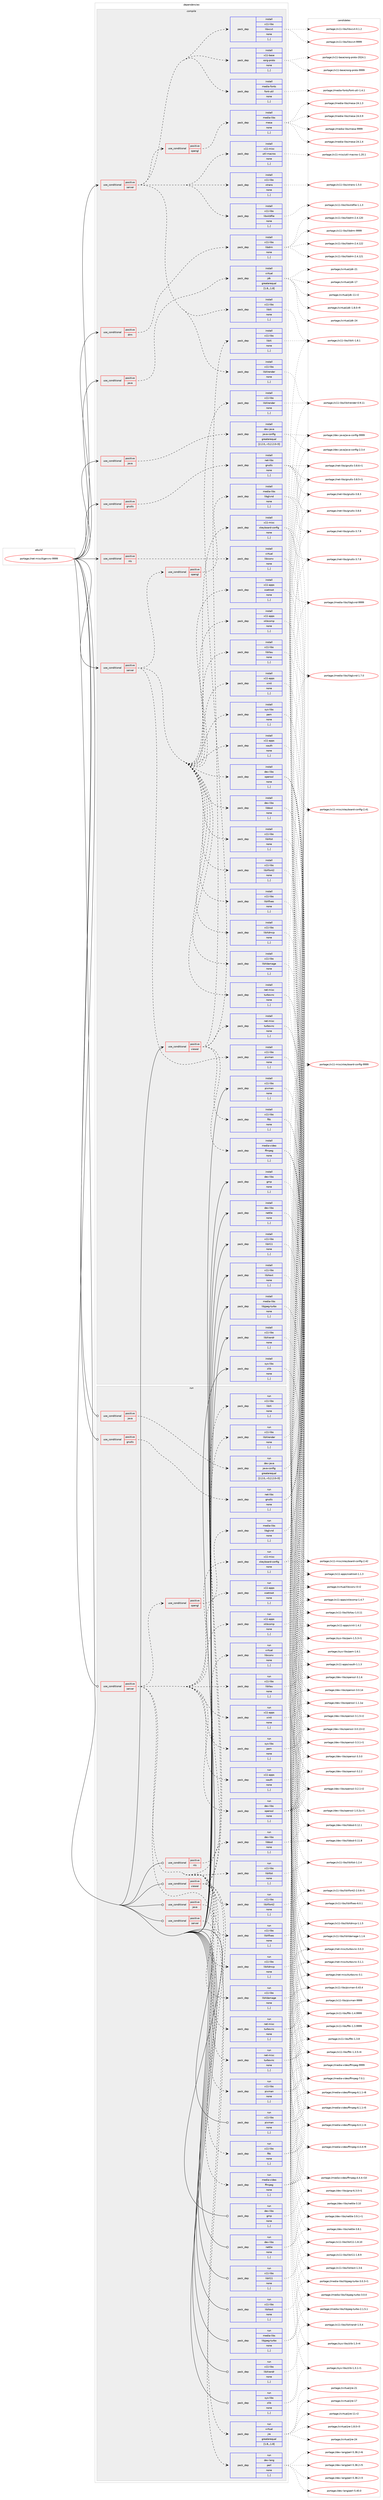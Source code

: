 digraph prolog {

# *************
# Graph options
# *************

newrank=true;
concentrate=true;
compound=true;
graph [rankdir=LR,fontname=Helvetica,fontsize=10,ranksep=1.5];#, ranksep=2.5, nodesep=0.2];
edge  [arrowhead=vee];
node  [fontname=Helvetica,fontsize=10];

# **********
# The ebuild
# **********

subgraph cluster_leftcol {
color=gray;
label=<<i>ebuild</i>>;
id [label="portage://net-misc/tigervnc-9999", color=red, width=4, href="../net-misc/tigervnc-9999.svg"];
}

# ****************
# The dependencies
# ****************

subgraph cluster_midcol {
color=gray;
label=<<i>dependencies</i>>;
subgraph cluster_compile {
fillcolor="#eeeeee";
style=filled;
label=<<i>compile</i>>;
subgraph cond99237 {
dependency376665 [label=<<TABLE BORDER="0" CELLBORDER="1" CELLSPACING="0" CELLPADDING="4"><TR><TD ROWSPAN="3" CELLPADDING="10">use_conditional</TD></TR><TR><TD>positive</TD></TR><TR><TD>drm</TD></TR></TABLE>>, shape=none, color=red];
subgraph pack274711 {
dependency376666 [label=<<TABLE BORDER="0" CELLBORDER="1" CELLSPACING="0" CELLPADDING="4" WIDTH="220"><TR><TD ROWSPAN="6" CELLPADDING="30">pack_dep</TD></TR><TR><TD WIDTH="110">install</TD></TR><TR><TD>x11-libs</TD></TR><TR><TD>libdrm</TD></TR><TR><TD>none</TD></TR><TR><TD>[,,]</TD></TR></TABLE>>, shape=none, color=blue];
}
dependency376665:e -> dependency376666:w [weight=20,style="dashed",arrowhead="vee"];
}
id:e -> dependency376665:w [weight=20,style="solid",arrowhead="vee"];
subgraph cond99238 {
dependency376667 [label=<<TABLE BORDER="0" CELLBORDER="1" CELLSPACING="0" CELLPADDING="4"><TR><TD ROWSPAN="3" CELLPADDING="10">use_conditional</TD></TR><TR><TD>positive</TD></TR><TR><TD>gnutls</TD></TR></TABLE>>, shape=none, color=red];
subgraph pack274712 {
dependency376668 [label=<<TABLE BORDER="0" CELLBORDER="1" CELLSPACING="0" CELLPADDING="4" WIDTH="220"><TR><TD ROWSPAN="6" CELLPADDING="30">pack_dep</TD></TR><TR><TD WIDTH="110">install</TD></TR><TR><TD>net-libs</TD></TR><TR><TD>gnutls</TD></TR><TR><TD>none</TD></TR><TR><TD>[,,]</TD></TR></TABLE>>, shape=none, color=blue];
}
dependency376667:e -> dependency376668:w [weight=20,style="dashed",arrowhead="vee"];
}
id:e -> dependency376667:w [weight=20,style="solid",arrowhead="vee"];
subgraph cond99239 {
dependency376669 [label=<<TABLE BORDER="0" CELLBORDER="1" CELLSPACING="0" CELLPADDING="4"><TR><TD ROWSPAN="3" CELLPADDING="10">use_conditional</TD></TR><TR><TD>positive</TD></TR><TR><TD>java</TD></TR></TABLE>>, shape=none, color=red];
subgraph pack274713 {
dependency376670 [label=<<TABLE BORDER="0" CELLBORDER="1" CELLSPACING="0" CELLPADDING="4" WIDTH="220"><TR><TD ROWSPAN="6" CELLPADDING="30">pack_dep</TD></TR><TR><TD WIDTH="110">install</TD></TR><TR><TD>dev-java</TD></TR><TR><TD>java-config</TD></TR><TR><TD>greaterequal</TD></TR><TR><TD>[2.2.0,,-r3,2.2.0-r3]</TD></TR></TABLE>>, shape=none, color=blue];
}
dependency376669:e -> dependency376670:w [weight=20,style="dashed",arrowhead="vee"];
}
id:e -> dependency376669:w [weight=20,style="solid",arrowhead="vee"];
subgraph cond99240 {
dependency376671 [label=<<TABLE BORDER="0" CELLBORDER="1" CELLSPACING="0" CELLPADDING="4"><TR><TD ROWSPAN="3" CELLPADDING="10">use_conditional</TD></TR><TR><TD>positive</TD></TR><TR><TD>java</TD></TR></TABLE>>, shape=none, color=red];
subgraph pack274714 {
dependency376672 [label=<<TABLE BORDER="0" CELLBORDER="1" CELLSPACING="0" CELLPADDING="4" WIDTH="220"><TR><TD ROWSPAN="6" CELLPADDING="30">pack_dep</TD></TR><TR><TD WIDTH="110">install</TD></TR><TR><TD>virtual</TD></TR><TR><TD>jdk</TD></TR><TR><TD>greaterequal</TD></TR><TR><TD>[1.8,,,1.8]</TD></TR></TABLE>>, shape=none, color=blue];
}
dependency376671:e -> dependency376672:w [weight=20,style="dashed",arrowhead="vee"];
}
id:e -> dependency376671:w [weight=20,style="solid",arrowhead="vee"];
subgraph cond99241 {
dependency376673 [label=<<TABLE BORDER="0" CELLBORDER="1" CELLSPACING="0" CELLPADDING="4"><TR><TD ROWSPAN="3" CELLPADDING="10">use_conditional</TD></TR><TR><TD>positive</TD></TR><TR><TD>nls</TD></TR></TABLE>>, shape=none, color=red];
subgraph pack274715 {
dependency376674 [label=<<TABLE BORDER="0" CELLBORDER="1" CELLSPACING="0" CELLPADDING="4" WIDTH="220"><TR><TD ROWSPAN="6" CELLPADDING="30">pack_dep</TD></TR><TR><TD WIDTH="110">install</TD></TR><TR><TD>virtual</TD></TR><TR><TD>libiconv</TD></TR><TR><TD>none</TD></TR><TR><TD>[,,]</TD></TR></TABLE>>, shape=none, color=blue];
}
dependency376673:e -> dependency376674:w [weight=20,style="dashed",arrowhead="vee"];
}
id:e -> dependency376673:w [weight=20,style="solid",arrowhead="vee"];
subgraph cond99242 {
dependency376675 [label=<<TABLE BORDER="0" CELLBORDER="1" CELLSPACING="0" CELLPADDING="4"><TR><TD ROWSPAN="3" CELLPADDING="10">use_conditional</TD></TR><TR><TD>positive</TD></TR><TR><TD>server</TD></TR></TABLE>>, shape=none, color=red];
subgraph pack274716 {
dependency376676 [label=<<TABLE BORDER="0" CELLBORDER="1" CELLSPACING="0" CELLPADDING="4" WIDTH="220"><TR><TD ROWSPAN="6" CELLPADDING="30">pack_dep</TD></TR><TR><TD WIDTH="110">install</TD></TR><TR><TD>dev-libs</TD></TR><TR><TD>libbsd</TD></TR><TR><TD>none</TD></TR><TR><TD>[,,]</TD></TR></TABLE>>, shape=none, color=blue];
}
dependency376675:e -> dependency376676:w [weight=20,style="dashed",arrowhead="vee"];
subgraph pack274717 {
dependency376677 [label=<<TABLE BORDER="0" CELLBORDER="1" CELLSPACING="0" CELLPADDING="4" WIDTH="220"><TR><TD ROWSPAN="6" CELLPADDING="30">pack_dep</TD></TR><TR><TD WIDTH="110">install</TD></TR><TR><TD>dev-libs</TD></TR><TR><TD>openssl</TD></TR><TR><TD>none</TD></TR><TR><TD>[,,]</TD></TR></TABLE>>, shape=none, color=blue];
}
dependency376675:e -> dependency376677:w [weight=20,style="dashed",arrowhead="vee"];
subgraph pack274718 {
dependency376678 [label=<<TABLE BORDER="0" CELLBORDER="1" CELLSPACING="0" CELLPADDING="4" WIDTH="220"><TR><TD ROWSPAN="6" CELLPADDING="30">pack_dep</TD></TR><TR><TD WIDTH="110">install</TD></TR><TR><TD>sys-libs</TD></TR><TR><TD>pam</TD></TR><TR><TD>none</TD></TR><TR><TD>[,,]</TD></TR></TABLE>>, shape=none, color=blue];
}
dependency376675:e -> dependency376678:w [weight=20,style="dashed",arrowhead="vee"];
subgraph pack274719 {
dependency376679 [label=<<TABLE BORDER="0" CELLBORDER="1" CELLSPACING="0" CELLPADDING="4" WIDTH="220"><TR><TD ROWSPAN="6" CELLPADDING="30">pack_dep</TD></TR><TR><TD WIDTH="110">install</TD></TR><TR><TD>x11-libs</TD></TR><TR><TD>libXau</TD></TR><TR><TD>none</TD></TR><TR><TD>[,,]</TD></TR></TABLE>>, shape=none, color=blue];
}
dependency376675:e -> dependency376679:w [weight=20,style="dashed",arrowhead="vee"];
subgraph pack274720 {
dependency376680 [label=<<TABLE BORDER="0" CELLBORDER="1" CELLSPACING="0" CELLPADDING="4" WIDTH="220"><TR><TD ROWSPAN="6" CELLPADDING="30">pack_dep</TD></TR><TR><TD WIDTH="110">install</TD></TR><TR><TD>x11-libs</TD></TR><TR><TD>libXdamage</TD></TR><TR><TD>none</TD></TR><TR><TD>[,,]</TD></TR></TABLE>>, shape=none, color=blue];
}
dependency376675:e -> dependency376680:w [weight=20,style="dashed",arrowhead="vee"];
subgraph pack274721 {
dependency376681 [label=<<TABLE BORDER="0" CELLBORDER="1" CELLSPACING="0" CELLPADDING="4" WIDTH="220"><TR><TD ROWSPAN="6" CELLPADDING="30">pack_dep</TD></TR><TR><TD WIDTH="110">install</TD></TR><TR><TD>x11-libs</TD></TR><TR><TD>libXdmcp</TD></TR><TR><TD>none</TD></TR><TR><TD>[,,]</TD></TR></TABLE>>, shape=none, color=blue];
}
dependency376675:e -> dependency376681:w [weight=20,style="dashed",arrowhead="vee"];
subgraph pack274722 {
dependency376682 [label=<<TABLE BORDER="0" CELLBORDER="1" CELLSPACING="0" CELLPADDING="4" WIDTH="220"><TR><TD ROWSPAN="6" CELLPADDING="30">pack_dep</TD></TR><TR><TD WIDTH="110">install</TD></TR><TR><TD>x11-libs</TD></TR><TR><TD>libXfixes</TD></TR><TR><TD>none</TD></TR><TR><TD>[,,]</TD></TR></TABLE>>, shape=none, color=blue];
}
dependency376675:e -> dependency376682:w [weight=20,style="dashed",arrowhead="vee"];
subgraph pack274723 {
dependency376683 [label=<<TABLE BORDER="0" CELLBORDER="1" CELLSPACING="0" CELLPADDING="4" WIDTH="220"><TR><TD ROWSPAN="6" CELLPADDING="30">pack_dep</TD></TR><TR><TD WIDTH="110">install</TD></TR><TR><TD>x11-libs</TD></TR><TR><TD>libXfont2</TD></TR><TR><TD>none</TD></TR><TR><TD>[,,]</TD></TR></TABLE>>, shape=none, color=blue];
}
dependency376675:e -> dependency376683:w [weight=20,style="dashed",arrowhead="vee"];
subgraph pack274724 {
dependency376684 [label=<<TABLE BORDER="0" CELLBORDER="1" CELLSPACING="0" CELLPADDING="4" WIDTH="220"><TR><TD ROWSPAN="6" CELLPADDING="30">pack_dep</TD></TR><TR><TD WIDTH="110">install</TD></TR><TR><TD>x11-libs</TD></TR><TR><TD>libXtst</TD></TR><TR><TD>none</TD></TR><TR><TD>[,,]</TD></TR></TABLE>>, shape=none, color=blue];
}
dependency376675:e -> dependency376684:w [weight=20,style="dashed",arrowhead="vee"];
subgraph pack274725 {
dependency376685 [label=<<TABLE BORDER="0" CELLBORDER="1" CELLSPACING="0" CELLPADDING="4" WIDTH="220"><TR><TD ROWSPAN="6" CELLPADDING="30">pack_dep</TD></TR><TR><TD WIDTH="110">install</TD></TR><TR><TD>x11-libs</TD></TR><TR><TD>pixman</TD></TR><TR><TD>none</TD></TR><TR><TD>[,,]</TD></TR></TABLE>>, shape=none, color=blue];
}
dependency376675:e -> dependency376685:w [weight=20,style="dashed",arrowhead="vee"];
subgraph pack274726 {
dependency376686 [label=<<TABLE BORDER="0" CELLBORDER="1" CELLSPACING="0" CELLPADDING="4" WIDTH="220"><TR><TD ROWSPAN="6" CELLPADDING="30">pack_dep</TD></TR><TR><TD WIDTH="110">install</TD></TR><TR><TD>x11-apps</TD></TR><TR><TD>xauth</TD></TR><TR><TD>none</TD></TR><TR><TD>[,,]</TD></TR></TABLE>>, shape=none, color=blue];
}
dependency376675:e -> dependency376686:w [weight=20,style="dashed",arrowhead="vee"];
subgraph pack274727 {
dependency376687 [label=<<TABLE BORDER="0" CELLBORDER="1" CELLSPACING="0" CELLPADDING="4" WIDTH="220"><TR><TD ROWSPAN="6" CELLPADDING="30">pack_dep</TD></TR><TR><TD WIDTH="110">install</TD></TR><TR><TD>x11-apps</TD></TR><TR><TD>xinit</TD></TR><TR><TD>none</TD></TR><TR><TD>[,,]</TD></TR></TABLE>>, shape=none, color=blue];
}
dependency376675:e -> dependency376687:w [weight=20,style="dashed",arrowhead="vee"];
subgraph pack274728 {
dependency376688 [label=<<TABLE BORDER="0" CELLBORDER="1" CELLSPACING="0" CELLPADDING="4" WIDTH="220"><TR><TD ROWSPAN="6" CELLPADDING="30">pack_dep</TD></TR><TR><TD WIDTH="110">install</TD></TR><TR><TD>x11-apps</TD></TR><TR><TD>xkbcomp</TD></TR><TR><TD>none</TD></TR><TR><TD>[,,]</TD></TR></TABLE>>, shape=none, color=blue];
}
dependency376675:e -> dependency376688:w [weight=20,style="dashed",arrowhead="vee"];
subgraph pack274729 {
dependency376689 [label=<<TABLE BORDER="0" CELLBORDER="1" CELLSPACING="0" CELLPADDING="4" WIDTH="220"><TR><TD ROWSPAN="6" CELLPADDING="30">pack_dep</TD></TR><TR><TD WIDTH="110">install</TD></TR><TR><TD>x11-apps</TD></TR><TR><TD>xsetroot</TD></TR><TR><TD>none</TD></TR><TR><TD>[,,]</TD></TR></TABLE>>, shape=none, color=blue];
}
dependency376675:e -> dependency376689:w [weight=20,style="dashed",arrowhead="vee"];
subgraph pack274730 {
dependency376690 [label=<<TABLE BORDER="0" CELLBORDER="1" CELLSPACING="0" CELLPADDING="4" WIDTH="220"><TR><TD ROWSPAN="6" CELLPADDING="30">pack_dep</TD></TR><TR><TD WIDTH="110">install</TD></TR><TR><TD>x11-misc</TD></TR><TR><TD>xkeyboard-config</TD></TR><TR><TD>none</TD></TR><TR><TD>[,,]</TD></TR></TABLE>>, shape=none, color=blue];
}
dependency376675:e -> dependency376690:w [weight=20,style="dashed",arrowhead="vee"];
subgraph cond99243 {
dependency376691 [label=<<TABLE BORDER="0" CELLBORDER="1" CELLSPACING="0" CELLPADDING="4"><TR><TD ROWSPAN="3" CELLPADDING="10">use_conditional</TD></TR><TR><TD>positive</TD></TR><TR><TD>opengl</TD></TR></TABLE>>, shape=none, color=red];
subgraph pack274731 {
dependency376692 [label=<<TABLE BORDER="0" CELLBORDER="1" CELLSPACING="0" CELLPADDING="4" WIDTH="220"><TR><TD ROWSPAN="6" CELLPADDING="30">pack_dep</TD></TR><TR><TD WIDTH="110">install</TD></TR><TR><TD>media-libs</TD></TR><TR><TD>libglvnd</TD></TR><TR><TD>none</TD></TR><TR><TD>[,,]</TD></TR></TABLE>>, shape=none, color=blue];
}
dependency376691:e -> dependency376692:w [weight=20,style="dashed",arrowhead="vee"];
}
dependency376675:e -> dependency376691:w [weight=20,style="dashed",arrowhead="vee"];
subgraph pack274732 {
dependency376693 [label=<<TABLE BORDER="0" CELLBORDER="1" CELLSPACING="0" CELLPADDING="4" WIDTH="220"><TR><TD ROWSPAN="6" CELLPADDING="30">pack_dep</TD></TR><TR><TD WIDTH="110">install</TD></TR><TR><TD>net-misc</TD></TR><TR><TD>turbovnc</TD></TR><TR><TD>none</TD></TR><TR><TD>[,,]</TD></TR></TABLE>>, shape=none, color=blue];
}
dependency376675:e -> dependency376693:w [weight=20,style="dashed",arrowhead="vee"];
}
id:e -> dependency376675:w [weight=20,style="solid",arrowhead="vee"];
subgraph cond99244 {
dependency376694 [label=<<TABLE BORDER="0" CELLBORDER="1" CELLSPACING="0" CELLPADDING="4"><TR><TD ROWSPAN="3" CELLPADDING="10">use_conditional</TD></TR><TR><TD>positive</TD></TR><TR><TD>server</TD></TR></TABLE>>, shape=none, color=red];
subgraph pack274733 {
dependency376695 [label=<<TABLE BORDER="0" CELLBORDER="1" CELLSPACING="0" CELLPADDING="4" WIDTH="220"><TR><TD ROWSPAN="6" CELLPADDING="30">pack_dep</TD></TR><TR><TD WIDTH="110">install</TD></TR><TR><TD>media-fonts</TD></TR><TR><TD>font-util</TD></TR><TR><TD>none</TD></TR><TR><TD>[,,]</TD></TR></TABLE>>, shape=none, color=blue];
}
dependency376694:e -> dependency376695:w [weight=20,style="dashed",arrowhead="vee"];
subgraph pack274734 {
dependency376696 [label=<<TABLE BORDER="0" CELLBORDER="1" CELLSPACING="0" CELLPADDING="4" WIDTH="220"><TR><TD ROWSPAN="6" CELLPADDING="30">pack_dep</TD></TR><TR><TD WIDTH="110">install</TD></TR><TR><TD>x11-base</TD></TR><TR><TD>xorg-proto</TD></TR><TR><TD>none</TD></TR><TR><TD>[,,]</TD></TR></TABLE>>, shape=none, color=blue];
}
dependency376694:e -> dependency376696:w [weight=20,style="dashed",arrowhead="vee"];
subgraph pack274735 {
dependency376697 [label=<<TABLE BORDER="0" CELLBORDER="1" CELLSPACING="0" CELLPADDING="4" WIDTH="220"><TR><TD ROWSPAN="6" CELLPADDING="30">pack_dep</TD></TR><TR><TD WIDTH="110">install</TD></TR><TR><TD>x11-libs</TD></TR><TR><TD>libxcvt</TD></TR><TR><TD>none</TD></TR><TR><TD>[,,]</TD></TR></TABLE>>, shape=none, color=blue];
}
dependency376694:e -> dependency376697:w [weight=20,style="dashed",arrowhead="vee"];
subgraph pack274736 {
dependency376698 [label=<<TABLE BORDER="0" CELLBORDER="1" CELLSPACING="0" CELLPADDING="4" WIDTH="220"><TR><TD ROWSPAN="6" CELLPADDING="30">pack_dep</TD></TR><TR><TD WIDTH="110">install</TD></TR><TR><TD>x11-libs</TD></TR><TR><TD>libXi</TD></TR><TR><TD>none</TD></TR><TR><TD>[,,]</TD></TR></TABLE>>, shape=none, color=blue];
}
dependency376694:e -> dependency376698:w [weight=20,style="dashed",arrowhead="vee"];
subgraph pack274737 {
dependency376699 [label=<<TABLE BORDER="0" CELLBORDER="1" CELLSPACING="0" CELLPADDING="4" WIDTH="220"><TR><TD ROWSPAN="6" CELLPADDING="30">pack_dep</TD></TR><TR><TD WIDTH="110">install</TD></TR><TR><TD>x11-libs</TD></TR><TR><TD>libxkbfile</TD></TR><TR><TD>none</TD></TR><TR><TD>[,,]</TD></TR></TABLE>>, shape=none, color=blue];
}
dependency376694:e -> dependency376699:w [weight=20,style="dashed",arrowhead="vee"];
subgraph pack274738 {
dependency376700 [label=<<TABLE BORDER="0" CELLBORDER="1" CELLSPACING="0" CELLPADDING="4" WIDTH="220"><TR><TD ROWSPAN="6" CELLPADDING="30">pack_dep</TD></TR><TR><TD WIDTH="110">install</TD></TR><TR><TD>x11-libs</TD></TR><TR><TD>libXrender</TD></TR><TR><TD>none</TD></TR><TR><TD>[,,]</TD></TR></TABLE>>, shape=none, color=blue];
}
dependency376694:e -> dependency376700:w [weight=20,style="dashed",arrowhead="vee"];
subgraph pack274739 {
dependency376701 [label=<<TABLE BORDER="0" CELLBORDER="1" CELLSPACING="0" CELLPADDING="4" WIDTH="220"><TR><TD ROWSPAN="6" CELLPADDING="30">pack_dep</TD></TR><TR><TD WIDTH="110">install</TD></TR><TR><TD>x11-libs</TD></TR><TR><TD>xtrans</TD></TR><TR><TD>none</TD></TR><TR><TD>[,,]</TD></TR></TABLE>>, shape=none, color=blue];
}
dependency376694:e -> dependency376701:w [weight=20,style="dashed",arrowhead="vee"];
subgraph pack274740 {
dependency376702 [label=<<TABLE BORDER="0" CELLBORDER="1" CELLSPACING="0" CELLPADDING="4" WIDTH="220"><TR><TD ROWSPAN="6" CELLPADDING="30">pack_dep</TD></TR><TR><TD WIDTH="110">install</TD></TR><TR><TD>x11-misc</TD></TR><TR><TD>util-macros</TD></TR><TR><TD>none</TD></TR><TR><TD>[,,]</TD></TR></TABLE>>, shape=none, color=blue];
}
dependency376694:e -> dependency376702:w [weight=20,style="dashed",arrowhead="vee"];
subgraph cond99245 {
dependency376703 [label=<<TABLE BORDER="0" CELLBORDER="1" CELLSPACING="0" CELLPADDING="4"><TR><TD ROWSPAN="3" CELLPADDING="10">use_conditional</TD></TR><TR><TD>positive</TD></TR><TR><TD>opengl</TD></TR></TABLE>>, shape=none, color=red];
subgraph pack274741 {
dependency376704 [label=<<TABLE BORDER="0" CELLBORDER="1" CELLSPACING="0" CELLPADDING="4" WIDTH="220"><TR><TD ROWSPAN="6" CELLPADDING="30">pack_dep</TD></TR><TR><TD WIDTH="110">install</TD></TR><TR><TD>media-libs</TD></TR><TR><TD>mesa</TD></TR><TR><TD>none</TD></TR><TR><TD>[,,]</TD></TR></TABLE>>, shape=none, color=blue];
}
dependency376703:e -> dependency376704:w [weight=20,style="dashed",arrowhead="vee"];
}
dependency376694:e -> dependency376703:w [weight=20,style="dashed",arrowhead="vee"];
}
id:e -> dependency376694:w [weight=20,style="solid",arrowhead="vee"];
subgraph cond99246 {
dependency376705 [label=<<TABLE BORDER="0" CELLBORDER="1" CELLSPACING="0" CELLPADDING="4"><TR><TD ROWSPAN="3" CELLPADDING="10">use_conditional</TD></TR><TR><TD>positive</TD></TR><TR><TD>viewer</TD></TR></TABLE>>, shape=none, color=red];
subgraph pack274742 {
dependency376706 [label=<<TABLE BORDER="0" CELLBORDER="1" CELLSPACING="0" CELLPADDING="4" WIDTH="220"><TR><TD ROWSPAN="6" CELLPADDING="30">pack_dep</TD></TR><TR><TD WIDTH="110">install</TD></TR><TR><TD>media-video</TD></TR><TR><TD>ffmpeg</TD></TR><TR><TD>none</TD></TR><TR><TD>[,,]</TD></TR></TABLE>>, shape=none, color=blue];
}
dependency376705:e -> dependency376706:w [weight=20,style="dashed",arrowhead="vee"];
subgraph pack274743 {
dependency376707 [label=<<TABLE BORDER="0" CELLBORDER="1" CELLSPACING="0" CELLPADDING="4" WIDTH="220"><TR><TD ROWSPAN="6" CELLPADDING="30">pack_dep</TD></TR><TR><TD WIDTH="110">install</TD></TR><TR><TD>x11-libs</TD></TR><TR><TD>fltk</TD></TR><TR><TD>none</TD></TR><TR><TD>[,,]</TD></TR></TABLE>>, shape=none, color=blue];
}
dependency376705:e -> dependency376707:w [weight=20,style="dashed",arrowhead="vee"];
subgraph pack274744 {
dependency376708 [label=<<TABLE BORDER="0" CELLBORDER="1" CELLSPACING="0" CELLPADDING="4" WIDTH="220"><TR><TD ROWSPAN="6" CELLPADDING="30">pack_dep</TD></TR><TR><TD WIDTH="110">install</TD></TR><TR><TD>x11-libs</TD></TR><TR><TD>libXi</TD></TR><TR><TD>none</TD></TR><TR><TD>[,,]</TD></TR></TABLE>>, shape=none, color=blue];
}
dependency376705:e -> dependency376708:w [weight=20,style="dashed",arrowhead="vee"];
subgraph pack274745 {
dependency376709 [label=<<TABLE BORDER="0" CELLBORDER="1" CELLSPACING="0" CELLPADDING="4" WIDTH="220"><TR><TD ROWSPAN="6" CELLPADDING="30">pack_dep</TD></TR><TR><TD WIDTH="110">install</TD></TR><TR><TD>x11-libs</TD></TR><TR><TD>libXrender</TD></TR><TR><TD>none</TD></TR><TR><TD>[,,]</TD></TR></TABLE>>, shape=none, color=blue];
}
dependency376705:e -> dependency376709:w [weight=20,style="dashed",arrowhead="vee"];
subgraph pack274746 {
dependency376710 [label=<<TABLE BORDER="0" CELLBORDER="1" CELLSPACING="0" CELLPADDING="4" WIDTH="220"><TR><TD ROWSPAN="6" CELLPADDING="30">pack_dep</TD></TR><TR><TD WIDTH="110">install</TD></TR><TR><TD>net-misc</TD></TR><TR><TD>turbovnc</TD></TR><TR><TD>none</TD></TR><TR><TD>[,,]</TD></TR></TABLE>>, shape=none, color=blue];
}
dependency376705:e -> dependency376710:w [weight=20,style="dashed",arrowhead="vee"];
}
id:e -> dependency376705:w [weight=20,style="solid",arrowhead="vee"];
subgraph pack274747 {
dependency376711 [label=<<TABLE BORDER="0" CELLBORDER="1" CELLSPACING="0" CELLPADDING="4" WIDTH="220"><TR><TD ROWSPAN="6" CELLPADDING="30">pack_dep</TD></TR><TR><TD WIDTH="110">install</TD></TR><TR><TD>dev-libs</TD></TR><TR><TD>gmp</TD></TR><TR><TD>none</TD></TR><TR><TD>[,,]</TD></TR></TABLE>>, shape=none, color=blue];
}
id:e -> dependency376711:w [weight=20,style="solid",arrowhead="vee"];
subgraph pack274748 {
dependency376712 [label=<<TABLE BORDER="0" CELLBORDER="1" CELLSPACING="0" CELLPADDING="4" WIDTH="220"><TR><TD ROWSPAN="6" CELLPADDING="30">pack_dep</TD></TR><TR><TD WIDTH="110">install</TD></TR><TR><TD>dev-libs</TD></TR><TR><TD>nettle</TD></TR><TR><TD>none</TD></TR><TR><TD>[,,]</TD></TR></TABLE>>, shape=none, color=blue];
}
id:e -> dependency376712:w [weight=20,style="solid",arrowhead="vee"];
subgraph pack274749 {
dependency376713 [label=<<TABLE BORDER="0" CELLBORDER="1" CELLSPACING="0" CELLPADDING="4" WIDTH="220"><TR><TD ROWSPAN="6" CELLPADDING="30">pack_dep</TD></TR><TR><TD WIDTH="110">install</TD></TR><TR><TD>media-libs</TD></TR><TR><TD>libjpeg-turbo</TD></TR><TR><TD>none</TD></TR><TR><TD>[,,]</TD></TR></TABLE>>, shape=none, color=blue];
}
id:e -> dependency376713:w [weight=20,style="solid",arrowhead="vee"];
subgraph pack274750 {
dependency376714 [label=<<TABLE BORDER="0" CELLBORDER="1" CELLSPACING="0" CELLPADDING="4" WIDTH="220"><TR><TD ROWSPAN="6" CELLPADDING="30">pack_dep</TD></TR><TR><TD WIDTH="110">install</TD></TR><TR><TD>sys-libs</TD></TR><TR><TD>zlib</TD></TR><TR><TD>none</TD></TR><TR><TD>[,,]</TD></TR></TABLE>>, shape=none, color=blue];
}
id:e -> dependency376714:w [weight=20,style="solid",arrowhead="vee"];
subgraph pack274751 {
dependency376715 [label=<<TABLE BORDER="0" CELLBORDER="1" CELLSPACING="0" CELLPADDING="4" WIDTH="220"><TR><TD ROWSPAN="6" CELLPADDING="30">pack_dep</TD></TR><TR><TD WIDTH="110">install</TD></TR><TR><TD>x11-libs</TD></TR><TR><TD>libX11</TD></TR><TR><TD>none</TD></TR><TR><TD>[,,]</TD></TR></TABLE>>, shape=none, color=blue];
}
id:e -> dependency376715:w [weight=20,style="solid",arrowhead="vee"];
subgraph pack274752 {
dependency376716 [label=<<TABLE BORDER="0" CELLBORDER="1" CELLSPACING="0" CELLPADDING="4" WIDTH="220"><TR><TD ROWSPAN="6" CELLPADDING="30">pack_dep</TD></TR><TR><TD WIDTH="110">install</TD></TR><TR><TD>x11-libs</TD></TR><TR><TD>libXext</TD></TR><TR><TD>none</TD></TR><TR><TD>[,,]</TD></TR></TABLE>>, shape=none, color=blue];
}
id:e -> dependency376716:w [weight=20,style="solid",arrowhead="vee"];
subgraph pack274753 {
dependency376717 [label=<<TABLE BORDER="0" CELLBORDER="1" CELLSPACING="0" CELLPADDING="4" WIDTH="220"><TR><TD ROWSPAN="6" CELLPADDING="30">pack_dep</TD></TR><TR><TD WIDTH="110">install</TD></TR><TR><TD>x11-libs</TD></TR><TR><TD>libXrandr</TD></TR><TR><TD>none</TD></TR><TR><TD>[,,]</TD></TR></TABLE>>, shape=none, color=blue];
}
id:e -> dependency376717:w [weight=20,style="solid",arrowhead="vee"];
subgraph pack274754 {
dependency376718 [label=<<TABLE BORDER="0" CELLBORDER="1" CELLSPACING="0" CELLPADDING="4" WIDTH="220"><TR><TD ROWSPAN="6" CELLPADDING="30">pack_dep</TD></TR><TR><TD WIDTH="110">install</TD></TR><TR><TD>x11-libs</TD></TR><TR><TD>pixman</TD></TR><TR><TD>none</TD></TR><TR><TD>[,,]</TD></TR></TABLE>>, shape=none, color=blue];
}
id:e -> dependency376718:w [weight=20,style="solid",arrowhead="vee"];
}
subgraph cluster_compileandrun {
fillcolor="#eeeeee";
style=filled;
label=<<i>compile and run</i>>;
}
subgraph cluster_run {
fillcolor="#eeeeee";
style=filled;
label=<<i>run</i>>;
subgraph cond99247 {
dependency376719 [label=<<TABLE BORDER="0" CELLBORDER="1" CELLSPACING="0" CELLPADDING="4"><TR><TD ROWSPAN="3" CELLPADDING="10">use_conditional</TD></TR><TR><TD>positive</TD></TR><TR><TD>gnutls</TD></TR></TABLE>>, shape=none, color=red];
subgraph pack274755 {
dependency376720 [label=<<TABLE BORDER="0" CELLBORDER="1" CELLSPACING="0" CELLPADDING="4" WIDTH="220"><TR><TD ROWSPAN="6" CELLPADDING="30">pack_dep</TD></TR><TR><TD WIDTH="110">run</TD></TR><TR><TD>net-libs</TD></TR><TR><TD>gnutls</TD></TR><TR><TD>none</TD></TR><TR><TD>[,,]</TD></TR></TABLE>>, shape=none, color=blue];
}
dependency376719:e -> dependency376720:w [weight=20,style="dashed",arrowhead="vee"];
}
id:e -> dependency376719:w [weight=20,style="solid",arrowhead="odot"];
subgraph cond99248 {
dependency376721 [label=<<TABLE BORDER="0" CELLBORDER="1" CELLSPACING="0" CELLPADDING="4"><TR><TD ROWSPAN="3" CELLPADDING="10">use_conditional</TD></TR><TR><TD>positive</TD></TR><TR><TD>java</TD></TR></TABLE>>, shape=none, color=red];
subgraph pack274756 {
dependency376722 [label=<<TABLE BORDER="0" CELLBORDER="1" CELLSPACING="0" CELLPADDING="4" WIDTH="220"><TR><TD ROWSPAN="6" CELLPADDING="30">pack_dep</TD></TR><TR><TD WIDTH="110">run</TD></TR><TR><TD>dev-java</TD></TR><TR><TD>java-config</TD></TR><TR><TD>greaterequal</TD></TR><TR><TD>[2.2.0,,-r3,2.2.0-r3]</TD></TR></TABLE>>, shape=none, color=blue];
}
dependency376721:e -> dependency376722:w [weight=20,style="dashed",arrowhead="vee"];
}
id:e -> dependency376721:w [weight=20,style="solid",arrowhead="odot"];
subgraph cond99249 {
dependency376723 [label=<<TABLE BORDER="0" CELLBORDER="1" CELLSPACING="0" CELLPADDING="4"><TR><TD ROWSPAN="3" CELLPADDING="10">use_conditional</TD></TR><TR><TD>positive</TD></TR><TR><TD>java</TD></TR></TABLE>>, shape=none, color=red];
subgraph pack274757 {
dependency376724 [label=<<TABLE BORDER="0" CELLBORDER="1" CELLSPACING="0" CELLPADDING="4" WIDTH="220"><TR><TD ROWSPAN="6" CELLPADDING="30">pack_dep</TD></TR><TR><TD WIDTH="110">run</TD></TR><TR><TD>virtual</TD></TR><TR><TD>jre</TD></TR><TR><TD>greaterequal</TD></TR><TR><TD>[1.8,,,1.8]</TD></TR></TABLE>>, shape=none, color=blue];
}
dependency376723:e -> dependency376724:w [weight=20,style="dashed",arrowhead="vee"];
}
id:e -> dependency376723:w [weight=20,style="solid",arrowhead="odot"];
subgraph cond99250 {
dependency376725 [label=<<TABLE BORDER="0" CELLBORDER="1" CELLSPACING="0" CELLPADDING="4"><TR><TD ROWSPAN="3" CELLPADDING="10">use_conditional</TD></TR><TR><TD>positive</TD></TR><TR><TD>nls</TD></TR></TABLE>>, shape=none, color=red];
subgraph pack274758 {
dependency376726 [label=<<TABLE BORDER="0" CELLBORDER="1" CELLSPACING="0" CELLPADDING="4" WIDTH="220"><TR><TD ROWSPAN="6" CELLPADDING="30">pack_dep</TD></TR><TR><TD WIDTH="110">run</TD></TR><TR><TD>virtual</TD></TR><TR><TD>libiconv</TD></TR><TR><TD>none</TD></TR><TR><TD>[,,]</TD></TR></TABLE>>, shape=none, color=blue];
}
dependency376725:e -> dependency376726:w [weight=20,style="dashed",arrowhead="vee"];
}
id:e -> dependency376725:w [weight=20,style="solid",arrowhead="odot"];
subgraph cond99251 {
dependency376727 [label=<<TABLE BORDER="0" CELLBORDER="1" CELLSPACING="0" CELLPADDING="4"><TR><TD ROWSPAN="3" CELLPADDING="10">use_conditional</TD></TR><TR><TD>positive</TD></TR><TR><TD>server</TD></TR></TABLE>>, shape=none, color=red];
subgraph pack274759 {
dependency376728 [label=<<TABLE BORDER="0" CELLBORDER="1" CELLSPACING="0" CELLPADDING="4" WIDTH="220"><TR><TD ROWSPAN="6" CELLPADDING="30">pack_dep</TD></TR><TR><TD WIDTH="110">run</TD></TR><TR><TD>dev-lang</TD></TR><TR><TD>perl</TD></TR><TR><TD>none</TD></TR><TR><TD>[,,]</TD></TR></TABLE>>, shape=none, color=blue];
}
dependency376727:e -> dependency376728:w [weight=20,style="dashed",arrowhead="vee"];
}
id:e -> dependency376727:w [weight=20,style="solid",arrowhead="odot"];
subgraph cond99252 {
dependency376729 [label=<<TABLE BORDER="0" CELLBORDER="1" CELLSPACING="0" CELLPADDING="4"><TR><TD ROWSPAN="3" CELLPADDING="10">use_conditional</TD></TR><TR><TD>positive</TD></TR><TR><TD>server</TD></TR></TABLE>>, shape=none, color=red];
subgraph pack274760 {
dependency376730 [label=<<TABLE BORDER="0" CELLBORDER="1" CELLSPACING="0" CELLPADDING="4" WIDTH="220"><TR><TD ROWSPAN="6" CELLPADDING="30">pack_dep</TD></TR><TR><TD WIDTH="110">run</TD></TR><TR><TD>dev-libs</TD></TR><TR><TD>libbsd</TD></TR><TR><TD>none</TD></TR><TR><TD>[,,]</TD></TR></TABLE>>, shape=none, color=blue];
}
dependency376729:e -> dependency376730:w [weight=20,style="dashed",arrowhead="vee"];
subgraph pack274761 {
dependency376731 [label=<<TABLE BORDER="0" CELLBORDER="1" CELLSPACING="0" CELLPADDING="4" WIDTH="220"><TR><TD ROWSPAN="6" CELLPADDING="30">pack_dep</TD></TR><TR><TD WIDTH="110">run</TD></TR><TR><TD>dev-libs</TD></TR><TR><TD>openssl</TD></TR><TR><TD>none</TD></TR><TR><TD>[,,]</TD></TR></TABLE>>, shape=none, color=blue];
}
dependency376729:e -> dependency376731:w [weight=20,style="dashed",arrowhead="vee"];
subgraph pack274762 {
dependency376732 [label=<<TABLE BORDER="0" CELLBORDER="1" CELLSPACING="0" CELLPADDING="4" WIDTH="220"><TR><TD ROWSPAN="6" CELLPADDING="30">pack_dep</TD></TR><TR><TD WIDTH="110">run</TD></TR><TR><TD>sys-libs</TD></TR><TR><TD>pam</TD></TR><TR><TD>none</TD></TR><TR><TD>[,,]</TD></TR></TABLE>>, shape=none, color=blue];
}
dependency376729:e -> dependency376732:w [weight=20,style="dashed",arrowhead="vee"];
subgraph pack274763 {
dependency376733 [label=<<TABLE BORDER="0" CELLBORDER="1" CELLSPACING="0" CELLPADDING="4" WIDTH="220"><TR><TD ROWSPAN="6" CELLPADDING="30">pack_dep</TD></TR><TR><TD WIDTH="110">run</TD></TR><TR><TD>x11-libs</TD></TR><TR><TD>libXau</TD></TR><TR><TD>none</TD></TR><TR><TD>[,,]</TD></TR></TABLE>>, shape=none, color=blue];
}
dependency376729:e -> dependency376733:w [weight=20,style="dashed",arrowhead="vee"];
subgraph pack274764 {
dependency376734 [label=<<TABLE BORDER="0" CELLBORDER="1" CELLSPACING="0" CELLPADDING="4" WIDTH="220"><TR><TD ROWSPAN="6" CELLPADDING="30">pack_dep</TD></TR><TR><TD WIDTH="110">run</TD></TR><TR><TD>x11-libs</TD></TR><TR><TD>libXdamage</TD></TR><TR><TD>none</TD></TR><TR><TD>[,,]</TD></TR></TABLE>>, shape=none, color=blue];
}
dependency376729:e -> dependency376734:w [weight=20,style="dashed",arrowhead="vee"];
subgraph pack274765 {
dependency376735 [label=<<TABLE BORDER="0" CELLBORDER="1" CELLSPACING="0" CELLPADDING="4" WIDTH="220"><TR><TD ROWSPAN="6" CELLPADDING="30">pack_dep</TD></TR><TR><TD WIDTH="110">run</TD></TR><TR><TD>x11-libs</TD></TR><TR><TD>libXdmcp</TD></TR><TR><TD>none</TD></TR><TR><TD>[,,]</TD></TR></TABLE>>, shape=none, color=blue];
}
dependency376729:e -> dependency376735:w [weight=20,style="dashed",arrowhead="vee"];
subgraph pack274766 {
dependency376736 [label=<<TABLE BORDER="0" CELLBORDER="1" CELLSPACING="0" CELLPADDING="4" WIDTH="220"><TR><TD ROWSPAN="6" CELLPADDING="30">pack_dep</TD></TR><TR><TD WIDTH="110">run</TD></TR><TR><TD>x11-libs</TD></TR><TR><TD>libXfixes</TD></TR><TR><TD>none</TD></TR><TR><TD>[,,]</TD></TR></TABLE>>, shape=none, color=blue];
}
dependency376729:e -> dependency376736:w [weight=20,style="dashed",arrowhead="vee"];
subgraph pack274767 {
dependency376737 [label=<<TABLE BORDER="0" CELLBORDER="1" CELLSPACING="0" CELLPADDING="4" WIDTH="220"><TR><TD ROWSPAN="6" CELLPADDING="30">pack_dep</TD></TR><TR><TD WIDTH="110">run</TD></TR><TR><TD>x11-libs</TD></TR><TR><TD>libXfont2</TD></TR><TR><TD>none</TD></TR><TR><TD>[,,]</TD></TR></TABLE>>, shape=none, color=blue];
}
dependency376729:e -> dependency376737:w [weight=20,style="dashed",arrowhead="vee"];
subgraph pack274768 {
dependency376738 [label=<<TABLE BORDER="0" CELLBORDER="1" CELLSPACING="0" CELLPADDING="4" WIDTH="220"><TR><TD ROWSPAN="6" CELLPADDING="30">pack_dep</TD></TR><TR><TD WIDTH="110">run</TD></TR><TR><TD>x11-libs</TD></TR><TR><TD>libXtst</TD></TR><TR><TD>none</TD></TR><TR><TD>[,,]</TD></TR></TABLE>>, shape=none, color=blue];
}
dependency376729:e -> dependency376738:w [weight=20,style="dashed",arrowhead="vee"];
subgraph pack274769 {
dependency376739 [label=<<TABLE BORDER="0" CELLBORDER="1" CELLSPACING="0" CELLPADDING="4" WIDTH="220"><TR><TD ROWSPAN="6" CELLPADDING="30">pack_dep</TD></TR><TR><TD WIDTH="110">run</TD></TR><TR><TD>x11-libs</TD></TR><TR><TD>pixman</TD></TR><TR><TD>none</TD></TR><TR><TD>[,,]</TD></TR></TABLE>>, shape=none, color=blue];
}
dependency376729:e -> dependency376739:w [weight=20,style="dashed",arrowhead="vee"];
subgraph pack274770 {
dependency376740 [label=<<TABLE BORDER="0" CELLBORDER="1" CELLSPACING="0" CELLPADDING="4" WIDTH="220"><TR><TD ROWSPAN="6" CELLPADDING="30">pack_dep</TD></TR><TR><TD WIDTH="110">run</TD></TR><TR><TD>x11-apps</TD></TR><TR><TD>xauth</TD></TR><TR><TD>none</TD></TR><TR><TD>[,,]</TD></TR></TABLE>>, shape=none, color=blue];
}
dependency376729:e -> dependency376740:w [weight=20,style="dashed",arrowhead="vee"];
subgraph pack274771 {
dependency376741 [label=<<TABLE BORDER="0" CELLBORDER="1" CELLSPACING="0" CELLPADDING="4" WIDTH="220"><TR><TD ROWSPAN="6" CELLPADDING="30">pack_dep</TD></TR><TR><TD WIDTH="110">run</TD></TR><TR><TD>x11-apps</TD></TR><TR><TD>xinit</TD></TR><TR><TD>none</TD></TR><TR><TD>[,,]</TD></TR></TABLE>>, shape=none, color=blue];
}
dependency376729:e -> dependency376741:w [weight=20,style="dashed",arrowhead="vee"];
subgraph pack274772 {
dependency376742 [label=<<TABLE BORDER="0" CELLBORDER="1" CELLSPACING="0" CELLPADDING="4" WIDTH="220"><TR><TD ROWSPAN="6" CELLPADDING="30">pack_dep</TD></TR><TR><TD WIDTH="110">run</TD></TR><TR><TD>x11-apps</TD></TR><TR><TD>xkbcomp</TD></TR><TR><TD>none</TD></TR><TR><TD>[,,]</TD></TR></TABLE>>, shape=none, color=blue];
}
dependency376729:e -> dependency376742:w [weight=20,style="dashed",arrowhead="vee"];
subgraph pack274773 {
dependency376743 [label=<<TABLE BORDER="0" CELLBORDER="1" CELLSPACING="0" CELLPADDING="4" WIDTH="220"><TR><TD ROWSPAN="6" CELLPADDING="30">pack_dep</TD></TR><TR><TD WIDTH="110">run</TD></TR><TR><TD>x11-apps</TD></TR><TR><TD>xsetroot</TD></TR><TR><TD>none</TD></TR><TR><TD>[,,]</TD></TR></TABLE>>, shape=none, color=blue];
}
dependency376729:e -> dependency376743:w [weight=20,style="dashed",arrowhead="vee"];
subgraph pack274774 {
dependency376744 [label=<<TABLE BORDER="0" CELLBORDER="1" CELLSPACING="0" CELLPADDING="4" WIDTH="220"><TR><TD ROWSPAN="6" CELLPADDING="30">pack_dep</TD></TR><TR><TD WIDTH="110">run</TD></TR><TR><TD>x11-misc</TD></TR><TR><TD>xkeyboard-config</TD></TR><TR><TD>none</TD></TR><TR><TD>[,,]</TD></TR></TABLE>>, shape=none, color=blue];
}
dependency376729:e -> dependency376744:w [weight=20,style="dashed",arrowhead="vee"];
subgraph cond99253 {
dependency376745 [label=<<TABLE BORDER="0" CELLBORDER="1" CELLSPACING="0" CELLPADDING="4"><TR><TD ROWSPAN="3" CELLPADDING="10">use_conditional</TD></TR><TR><TD>positive</TD></TR><TR><TD>opengl</TD></TR></TABLE>>, shape=none, color=red];
subgraph pack274775 {
dependency376746 [label=<<TABLE BORDER="0" CELLBORDER="1" CELLSPACING="0" CELLPADDING="4" WIDTH="220"><TR><TD ROWSPAN="6" CELLPADDING="30">pack_dep</TD></TR><TR><TD WIDTH="110">run</TD></TR><TR><TD>media-libs</TD></TR><TR><TD>libglvnd</TD></TR><TR><TD>none</TD></TR><TR><TD>[,,]</TD></TR></TABLE>>, shape=none, color=blue];
}
dependency376745:e -> dependency376746:w [weight=20,style="dashed",arrowhead="vee"];
}
dependency376729:e -> dependency376745:w [weight=20,style="dashed",arrowhead="vee"];
subgraph pack274776 {
dependency376747 [label=<<TABLE BORDER="0" CELLBORDER="1" CELLSPACING="0" CELLPADDING="4" WIDTH="220"><TR><TD ROWSPAN="6" CELLPADDING="30">pack_dep</TD></TR><TR><TD WIDTH="110">run</TD></TR><TR><TD>net-misc</TD></TR><TR><TD>turbovnc</TD></TR><TR><TD>none</TD></TR><TR><TD>[,,]</TD></TR></TABLE>>, shape=none, color=blue];
}
dependency376729:e -> dependency376747:w [weight=20,style="dashed",arrowhead="vee"];
}
id:e -> dependency376729:w [weight=20,style="solid",arrowhead="odot"];
subgraph cond99254 {
dependency376748 [label=<<TABLE BORDER="0" CELLBORDER="1" CELLSPACING="0" CELLPADDING="4"><TR><TD ROWSPAN="3" CELLPADDING="10">use_conditional</TD></TR><TR><TD>positive</TD></TR><TR><TD>viewer</TD></TR></TABLE>>, shape=none, color=red];
subgraph pack274777 {
dependency376749 [label=<<TABLE BORDER="0" CELLBORDER="1" CELLSPACING="0" CELLPADDING="4" WIDTH="220"><TR><TD ROWSPAN="6" CELLPADDING="30">pack_dep</TD></TR><TR><TD WIDTH="110">run</TD></TR><TR><TD>media-video</TD></TR><TR><TD>ffmpeg</TD></TR><TR><TD>none</TD></TR><TR><TD>[,,]</TD></TR></TABLE>>, shape=none, color=blue];
}
dependency376748:e -> dependency376749:w [weight=20,style="dashed",arrowhead="vee"];
subgraph pack274778 {
dependency376750 [label=<<TABLE BORDER="0" CELLBORDER="1" CELLSPACING="0" CELLPADDING="4" WIDTH="220"><TR><TD ROWSPAN="6" CELLPADDING="30">pack_dep</TD></TR><TR><TD WIDTH="110">run</TD></TR><TR><TD>x11-libs</TD></TR><TR><TD>fltk</TD></TR><TR><TD>none</TD></TR><TR><TD>[,,]</TD></TR></TABLE>>, shape=none, color=blue];
}
dependency376748:e -> dependency376750:w [weight=20,style="dashed",arrowhead="vee"];
subgraph pack274779 {
dependency376751 [label=<<TABLE BORDER="0" CELLBORDER="1" CELLSPACING="0" CELLPADDING="4" WIDTH="220"><TR><TD ROWSPAN="6" CELLPADDING="30">pack_dep</TD></TR><TR><TD WIDTH="110">run</TD></TR><TR><TD>x11-libs</TD></TR><TR><TD>libXi</TD></TR><TR><TD>none</TD></TR><TR><TD>[,,]</TD></TR></TABLE>>, shape=none, color=blue];
}
dependency376748:e -> dependency376751:w [weight=20,style="dashed",arrowhead="vee"];
subgraph pack274780 {
dependency376752 [label=<<TABLE BORDER="0" CELLBORDER="1" CELLSPACING="0" CELLPADDING="4" WIDTH="220"><TR><TD ROWSPAN="6" CELLPADDING="30">pack_dep</TD></TR><TR><TD WIDTH="110">run</TD></TR><TR><TD>x11-libs</TD></TR><TR><TD>libXrender</TD></TR><TR><TD>none</TD></TR><TR><TD>[,,]</TD></TR></TABLE>>, shape=none, color=blue];
}
dependency376748:e -> dependency376752:w [weight=20,style="dashed",arrowhead="vee"];
subgraph pack274781 {
dependency376753 [label=<<TABLE BORDER="0" CELLBORDER="1" CELLSPACING="0" CELLPADDING="4" WIDTH="220"><TR><TD ROWSPAN="6" CELLPADDING="30">pack_dep</TD></TR><TR><TD WIDTH="110">run</TD></TR><TR><TD>net-misc</TD></TR><TR><TD>turbovnc</TD></TR><TR><TD>none</TD></TR><TR><TD>[,,]</TD></TR></TABLE>>, shape=none, color=blue];
}
dependency376748:e -> dependency376753:w [weight=20,style="dashed",arrowhead="vee"];
}
id:e -> dependency376748:w [weight=20,style="solid",arrowhead="odot"];
subgraph pack274782 {
dependency376754 [label=<<TABLE BORDER="0" CELLBORDER="1" CELLSPACING="0" CELLPADDING="4" WIDTH="220"><TR><TD ROWSPAN="6" CELLPADDING="30">pack_dep</TD></TR><TR><TD WIDTH="110">run</TD></TR><TR><TD>dev-libs</TD></TR><TR><TD>gmp</TD></TR><TR><TD>none</TD></TR><TR><TD>[,,]</TD></TR></TABLE>>, shape=none, color=blue];
}
id:e -> dependency376754:w [weight=20,style="solid",arrowhead="odot"];
subgraph pack274783 {
dependency376755 [label=<<TABLE BORDER="0" CELLBORDER="1" CELLSPACING="0" CELLPADDING="4" WIDTH="220"><TR><TD ROWSPAN="6" CELLPADDING="30">pack_dep</TD></TR><TR><TD WIDTH="110">run</TD></TR><TR><TD>dev-libs</TD></TR><TR><TD>nettle</TD></TR><TR><TD>none</TD></TR><TR><TD>[,,]</TD></TR></TABLE>>, shape=none, color=blue];
}
id:e -> dependency376755:w [weight=20,style="solid",arrowhead="odot"];
subgraph pack274784 {
dependency376756 [label=<<TABLE BORDER="0" CELLBORDER="1" CELLSPACING="0" CELLPADDING="4" WIDTH="220"><TR><TD ROWSPAN="6" CELLPADDING="30">pack_dep</TD></TR><TR><TD WIDTH="110">run</TD></TR><TR><TD>media-libs</TD></TR><TR><TD>libjpeg-turbo</TD></TR><TR><TD>none</TD></TR><TR><TD>[,,]</TD></TR></TABLE>>, shape=none, color=blue];
}
id:e -> dependency376756:w [weight=20,style="solid",arrowhead="odot"];
subgraph pack274785 {
dependency376757 [label=<<TABLE BORDER="0" CELLBORDER="1" CELLSPACING="0" CELLPADDING="4" WIDTH="220"><TR><TD ROWSPAN="6" CELLPADDING="30">pack_dep</TD></TR><TR><TD WIDTH="110">run</TD></TR><TR><TD>sys-libs</TD></TR><TR><TD>zlib</TD></TR><TR><TD>none</TD></TR><TR><TD>[,,]</TD></TR></TABLE>>, shape=none, color=blue];
}
id:e -> dependency376757:w [weight=20,style="solid",arrowhead="odot"];
subgraph pack274786 {
dependency376758 [label=<<TABLE BORDER="0" CELLBORDER="1" CELLSPACING="0" CELLPADDING="4" WIDTH="220"><TR><TD ROWSPAN="6" CELLPADDING="30">pack_dep</TD></TR><TR><TD WIDTH="110">run</TD></TR><TR><TD>x11-libs</TD></TR><TR><TD>libX11</TD></TR><TR><TD>none</TD></TR><TR><TD>[,,]</TD></TR></TABLE>>, shape=none, color=blue];
}
id:e -> dependency376758:w [weight=20,style="solid",arrowhead="odot"];
subgraph pack274787 {
dependency376759 [label=<<TABLE BORDER="0" CELLBORDER="1" CELLSPACING="0" CELLPADDING="4" WIDTH="220"><TR><TD ROWSPAN="6" CELLPADDING="30">pack_dep</TD></TR><TR><TD WIDTH="110">run</TD></TR><TR><TD>x11-libs</TD></TR><TR><TD>libXext</TD></TR><TR><TD>none</TD></TR><TR><TD>[,,]</TD></TR></TABLE>>, shape=none, color=blue];
}
id:e -> dependency376759:w [weight=20,style="solid",arrowhead="odot"];
subgraph pack274788 {
dependency376760 [label=<<TABLE BORDER="0" CELLBORDER="1" CELLSPACING="0" CELLPADDING="4" WIDTH="220"><TR><TD ROWSPAN="6" CELLPADDING="30">pack_dep</TD></TR><TR><TD WIDTH="110">run</TD></TR><TR><TD>x11-libs</TD></TR><TR><TD>libXrandr</TD></TR><TR><TD>none</TD></TR><TR><TD>[,,]</TD></TR></TABLE>>, shape=none, color=blue];
}
id:e -> dependency376760:w [weight=20,style="solid",arrowhead="odot"];
subgraph pack274789 {
dependency376761 [label=<<TABLE BORDER="0" CELLBORDER="1" CELLSPACING="0" CELLPADDING="4" WIDTH="220"><TR><TD ROWSPAN="6" CELLPADDING="30">pack_dep</TD></TR><TR><TD WIDTH="110">run</TD></TR><TR><TD>x11-libs</TD></TR><TR><TD>pixman</TD></TR><TR><TD>none</TD></TR><TR><TD>[,,]</TD></TR></TABLE>>, shape=none, color=blue];
}
id:e -> dependency376761:w [weight=20,style="solid",arrowhead="odot"];
}
}

# **************
# The candidates
# **************

subgraph cluster_choices {
rank=same;
color=gray;
label=<<i>candidates</i>>;

subgraph choice274711 {
color=black;
nodesep=1;
choice1204949451081059811547108105981001141094557575757 [label="portage://x11-libs/libdrm-9999", color=red, width=4,href="../x11-libs/libdrm-9999.svg"];
choice1204949451081059811547108105981001141094550465246495050 [label="portage://x11-libs/libdrm-2.4.122", color=red, width=4,href="../x11-libs/libdrm-2.4.122.svg"];
choice1204949451081059811547108105981001141094550465246495049 [label="portage://x11-libs/libdrm-2.4.121", color=red, width=4,href="../x11-libs/libdrm-2.4.121.svg"];
choice1204949451081059811547108105981001141094550465246495048 [label="portage://x11-libs/libdrm-2.4.120", color=red, width=4,href="../x11-libs/libdrm-2.4.120.svg"];
dependency376666:e -> choice1204949451081059811547108105981001141094557575757:w [style=dotted,weight="100"];
dependency376666:e -> choice1204949451081059811547108105981001141094550465246495050:w [style=dotted,weight="100"];
dependency376666:e -> choice1204949451081059811547108105981001141094550465246495049:w [style=dotted,weight="100"];
dependency376666:e -> choice1204949451081059811547108105981001141094550465246495048:w [style=dotted,weight="100"];
}
subgraph choice274712 {
color=black;
nodesep=1;
choice1101011164510810598115471031101171161081154551465646544511449 [label="portage://net-libs/gnutls-3.8.6-r1", color=red, width=4,href="../net-libs/gnutls-3.8.6-r1.svg"];
choice1101011164510810598115471031101171161081154551465646534511449 [label="portage://net-libs/gnutls-3.8.5-r1", color=red, width=4,href="../net-libs/gnutls-3.8.5-r1.svg"];
choice110101116451081059811547103110117116108115455146564651 [label="portage://net-libs/gnutls-3.8.3", color=red, width=4,href="../net-libs/gnutls-3.8.3.svg"];
choice110101116451081059811547103110117116108115455146564648 [label="portage://net-libs/gnutls-3.8.0", color=red, width=4,href="../net-libs/gnutls-3.8.0.svg"];
choice110101116451081059811547103110117116108115455146554657 [label="portage://net-libs/gnutls-3.7.9", color=red, width=4,href="../net-libs/gnutls-3.7.9.svg"];
choice110101116451081059811547103110117116108115455146554656 [label="portage://net-libs/gnutls-3.7.8", color=red, width=4,href="../net-libs/gnutls-3.7.8.svg"];
dependency376668:e -> choice1101011164510810598115471031101171161081154551465646544511449:w [style=dotted,weight="100"];
dependency376668:e -> choice1101011164510810598115471031101171161081154551465646534511449:w [style=dotted,weight="100"];
dependency376668:e -> choice110101116451081059811547103110117116108115455146564651:w [style=dotted,weight="100"];
dependency376668:e -> choice110101116451081059811547103110117116108115455146564648:w [style=dotted,weight="100"];
dependency376668:e -> choice110101116451081059811547103110117116108115455146554657:w [style=dotted,weight="100"];
dependency376668:e -> choice110101116451081059811547103110117116108115455146554656:w [style=dotted,weight="100"];
}
subgraph choice274713 {
color=black;
nodesep=1;
choice10010111845106971189747106971189745991111101021051034557575757 [label="portage://dev-java/java-config-9999", color=red, width=4,href="../dev-java/java-config-9999.svg"];
choice1001011184510697118974710697118974599111110102105103455046514652 [label="portage://dev-java/java-config-2.3.4", color=red, width=4,href="../dev-java/java-config-2.3.4.svg"];
dependency376670:e -> choice10010111845106971189747106971189745991111101021051034557575757:w [style=dotted,weight="100"];
dependency376670:e -> choice1001011184510697118974710697118974599111110102105103455046514652:w [style=dotted,weight="100"];
}
subgraph choice274714 {
color=black;
nodesep=1;
choice1181051141161179710847106100107455052 [label="portage://virtual/jdk-24", color=red, width=4,href="../virtual/jdk-24.svg"];
choice1181051141161179710847106100107455049 [label="portage://virtual/jdk-21", color=red, width=4,href="../virtual/jdk-21.svg"];
choice1181051141161179710847106100107454955 [label="portage://virtual/jdk-17", color=red, width=4,href="../virtual/jdk-17.svg"];
choice11810511411611797108471061001074549494511450 [label="portage://virtual/jdk-11-r2", color=red, width=4,href="../virtual/jdk-11-r2.svg"];
choice11810511411611797108471061001074549465646484511457 [label="portage://virtual/jdk-1.8.0-r9", color=red, width=4,href="../virtual/jdk-1.8.0-r9.svg"];
dependency376672:e -> choice1181051141161179710847106100107455052:w [style=dotted,weight="100"];
dependency376672:e -> choice1181051141161179710847106100107455049:w [style=dotted,weight="100"];
dependency376672:e -> choice1181051141161179710847106100107454955:w [style=dotted,weight="100"];
dependency376672:e -> choice11810511411611797108471061001074549494511450:w [style=dotted,weight="100"];
dependency376672:e -> choice11810511411611797108471061001074549465646484511457:w [style=dotted,weight="100"];
}
subgraph choice274715 {
color=black;
nodesep=1;
choice1181051141161179710847108105981059911111011845484511450 [label="portage://virtual/libiconv-0-r2", color=red, width=4,href="../virtual/libiconv-0-r2.svg"];
dependency376674:e -> choice1181051141161179710847108105981059911111011845484511450:w [style=dotted,weight="100"];
}
subgraph choice274716 {
color=black;
nodesep=1;
choice100101118451081059811547108105989811510045484649504649 [label="portage://dev-libs/libbsd-0.12.1", color=red, width=4,href="../dev-libs/libbsd-0.12.1.svg"];
choice100101118451081059811547108105989811510045484649494656 [label="portage://dev-libs/libbsd-0.11.8", color=red, width=4,href="../dev-libs/libbsd-0.11.8.svg"];
dependency376676:e -> choice100101118451081059811547108105989811510045484649504649:w [style=dotted,weight="100"];
dependency376676:e -> choice100101118451081059811547108105989811510045484649494656:w [style=dotted,weight="100"];
}
subgraph choice274717 {
color=black;
nodesep=1;
choice1001011184510810598115471111121011101151151084551465146494511449 [label="portage://dev-libs/openssl-3.3.1-r1", color=red, width=4,href="../dev-libs/openssl-3.3.1-r1.svg"];
choice100101118451081059811547111112101110115115108455146514648 [label="portage://dev-libs/openssl-3.3.0", color=red, width=4,href="../dev-libs/openssl-3.3.0.svg"];
choice100101118451081059811547111112101110115115108455146504650 [label="portage://dev-libs/openssl-3.2.2", color=red, width=4,href="../dev-libs/openssl-3.2.2.svg"];
choice1001011184510810598115471111121011101151151084551465046494511450 [label="portage://dev-libs/openssl-3.2.1-r2", color=red, width=4,href="../dev-libs/openssl-3.2.1-r2.svg"];
choice100101118451081059811547111112101110115115108455146494654 [label="portage://dev-libs/openssl-3.1.6", color=red, width=4,href="../dev-libs/openssl-3.1.6.svg"];
choice1001011184510810598115471111121011101151151084551464946534511450 [label="portage://dev-libs/openssl-3.1.5-r2", color=red, width=4,href="../dev-libs/openssl-3.1.5-r2.svg"];
choice10010111845108105981154711111210111011511510845514648464952 [label="portage://dev-libs/openssl-3.0.14", color=red, width=4,href="../dev-libs/openssl-3.0.14.svg"];
choice100101118451081059811547111112101110115115108455146484649514511450 [label="portage://dev-libs/openssl-3.0.13-r2", color=red, width=4,href="../dev-libs/openssl-3.0.13-r2.svg"];
choice100101118451081059811547111112101110115115108454946494649119 [label="portage://dev-libs/openssl-1.1.1w", color=red, width=4,href="../dev-libs/openssl-1.1.1w.svg"];
choice1001011184510810598115471111121011101151151084549464846501174511449 [label="portage://dev-libs/openssl-1.0.2u-r1", color=red, width=4,href="../dev-libs/openssl-1.0.2u-r1.svg"];
dependency376677:e -> choice1001011184510810598115471111121011101151151084551465146494511449:w [style=dotted,weight="100"];
dependency376677:e -> choice100101118451081059811547111112101110115115108455146514648:w [style=dotted,weight="100"];
dependency376677:e -> choice100101118451081059811547111112101110115115108455146504650:w [style=dotted,weight="100"];
dependency376677:e -> choice1001011184510810598115471111121011101151151084551465046494511450:w [style=dotted,weight="100"];
dependency376677:e -> choice100101118451081059811547111112101110115115108455146494654:w [style=dotted,weight="100"];
dependency376677:e -> choice1001011184510810598115471111121011101151151084551464946534511450:w [style=dotted,weight="100"];
dependency376677:e -> choice10010111845108105981154711111210111011511510845514648464952:w [style=dotted,weight="100"];
dependency376677:e -> choice100101118451081059811547111112101110115115108455146484649514511450:w [style=dotted,weight="100"];
dependency376677:e -> choice100101118451081059811547111112101110115115108454946494649119:w [style=dotted,weight="100"];
dependency376677:e -> choice1001011184510810598115471111121011101151151084549464846501174511449:w [style=dotted,weight="100"];
}
subgraph choice274718 {
color=black;
nodesep=1;
choice11512111545108105981154711297109454946544649 [label="portage://sys-libs/pam-1.6.1", color=red, width=4,href="../sys-libs/pam-1.6.1.svg"];
choice115121115451081059811547112971094549465346514511449 [label="portage://sys-libs/pam-1.5.3-r1", color=red, width=4,href="../sys-libs/pam-1.5.3-r1.svg"];
dependency376678:e -> choice11512111545108105981154711297109454946544649:w [style=dotted,weight="100"];
dependency376678:e -> choice115121115451081059811547112971094549465346514511449:w [style=dotted,weight="100"];
}
subgraph choice274719 {
color=black;
nodesep=1;
choice120494945108105981154710810598889711745494648464949 [label="portage://x11-libs/libXau-1.0.11", color=red, width=4,href="../x11-libs/libXau-1.0.11.svg"];
dependency376679:e -> choice120494945108105981154710810598889711745494648464949:w [style=dotted,weight="100"];
}
subgraph choice274720 {
color=black;
nodesep=1;
choice120494945108105981154710810598881009710997103101454946494654 [label="portage://x11-libs/libXdamage-1.1.6", color=red, width=4,href="../x11-libs/libXdamage-1.1.6.svg"];
dependency376680:e -> choice120494945108105981154710810598881009710997103101454946494654:w [style=dotted,weight="100"];
}
subgraph choice274721 {
color=black;
nodesep=1;
choice1204949451081059811547108105988810010999112454946494653 [label="portage://x11-libs/libXdmcp-1.1.5", color=red, width=4,href="../x11-libs/libXdmcp-1.1.5.svg"];
dependency376681:e -> choice1204949451081059811547108105988810010999112454946494653:w [style=dotted,weight="100"];
}
subgraph choice274722 {
color=black;
nodesep=1;
choice12049494510810598115471081059888102105120101115455446484649 [label="portage://x11-libs/libXfixes-6.0.1", color=red, width=4,href="../x11-libs/libXfixes-6.0.1.svg"];
dependency376682:e -> choice12049494510810598115471081059888102105120101115455446484649:w [style=dotted,weight="100"];
}
subgraph choice274723 {
color=black;
nodesep=1;
choice12049494510810598115471081059888102111110116504550464846544511449 [label="portage://x11-libs/libXfont2-2.0.6-r1", color=red, width=4,href="../x11-libs/libXfont2-2.0.6-r1.svg"];
dependency376683:e -> choice12049494510810598115471081059888102111110116504550464846544511449:w [style=dotted,weight="100"];
}
subgraph choice274724 {
color=black;
nodesep=1;
choice12049494510810598115471081059888116115116454946504652 [label="portage://x11-libs/libXtst-1.2.4", color=red, width=4,href="../x11-libs/libXtst-1.2.4.svg"];
dependency376684:e -> choice12049494510810598115471081059888116115116454946504652:w [style=dotted,weight="100"];
}
subgraph choice274725 {
color=black;
nodesep=1;
choice1204949451081059811547112105120109971104557575757 [label="portage://x11-libs/pixman-9999", color=red, width=4,href="../x11-libs/pixman-9999.svg"];
choice12049494510810598115471121051201099711045484652514652 [label="portage://x11-libs/pixman-0.43.4", color=red, width=4,href="../x11-libs/pixman-0.43.4.svg"];
dependency376685:e -> choice1204949451081059811547112105120109971104557575757:w [style=dotted,weight="100"];
dependency376685:e -> choice12049494510810598115471121051201099711045484652514652:w [style=dotted,weight="100"];
}
subgraph choice274726 {
color=black;
nodesep=1;
choice120494945971121121154712097117116104454946494651 [label="portage://x11-apps/xauth-1.1.3", color=red, width=4,href="../x11-apps/xauth-1.1.3.svg"];
dependency376686:e -> choice120494945971121121154712097117116104454946494651:w [style=dotted,weight="100"];
}
subgraph choice274727 {
color=black;
nodesep=1;
choice1204949459711211211547120105110105116454946524650 [label="portage://x11-apps/xinit-1.4.2", color=red, width=4,href="../x11-apps/xinit-1.4.2.svg"];
dependency376687:e -> choice1204949459711211211547120105110105116454946524650:w [style=dotted,weight="100"];
}
subgraph choice274728 {
color=black;
nodesep=1;
choice12049494597112112115471201079899111109112454946524655 [label="portage://x11-apps/xkbcomp-1.4.7", color=red, width=4,href="../x11-apps/xkbcomp-1.4.7.svg"];
dependency376688:e -> choice12049494597112112115471201079899111109112454946524655:w [style=dotted,weight="100"];
}
subgraph choice274729 {
color=black;
nodesep=1;
choice1204949459711211211547120115101116114111111116454946494651 [label="portage://x11-apps/xsetroot-1.1.3", color=red, width=4,href="../x11-apps/xsetroot-1.1.3.svg"];
dependency376689:e -> choice1204949459711211211547120115101116114111111116454946494651:w [style=dotted,weight="100"];
}
subgraph choice274730 {
color=black;
nodesep=1;
choice1204949451091051159947120107101121981119711410045991111101021051034557575757 [label="portage://x11-misc/xkeyboard-config-9999", color=red, width=4,href="../x11-misc/xkeyboard-config-9999.svg"];
choice1204949451091051159947120107101121981119711410045991111101021051034550465250 [label="portage://x11-misc/xkeyboard-config-2.42", color=red, width=4,href="../x11-misc/xkeyboard-config-2.42.svg"];
choice1204949451091051159947120107101121981119711410045991111101021051034550465249 [label="portage://x11-misc/xkeyboard-config-2.41", color=red, width=4,href="../x11-misc/xkeyboard-config-2.41.svg"];
dependency376690:e -> choice1204949451091051159947120107101121981119711410045991111101021051034557575757:w [style=dotted,weight="100"];
dependency376690:e -> choice1204949451091051159947120107101121981119711410045991111101021051034550465250:w [style=dotted,weight="100"];
dependency376690:e -> choice1204949451091051159947120107101121981119711410045991111101021051034550465249:w [style=dotted,weight="100"];
}
subgraph choice274731 {
color=black;
nodesep=1;
choice10910110010597451081059811547108105981031081181101004557575757 [label="portage://media-libs/libglvnd-9999", color=red, width=4,href="../media-libs/libglvnd-9999.svg"];
choice1091011001059745108105981154710810598103108118110100454946554648 [label="portage://media-libs/libglvnd-1.7.0", color=red, width=4,href="../media-libs/libglvnd-1.7.0.svg"];
dependency376692:e -> choice10910110010597451081059811547108105981031081181101004557575757:w [style=dotted,weight="100"];
dependency376692:e -> choice1091011001059745108105981154710810598103108118110100454946554648:w [style=dotted,weight="100"];
}
subgraph choice274732 {
color=black;
nodesep=1;
choice1101011164510910511599471161171149811111811099455146494649 [label="portage://net-misc/turbovnc-3.1.1", color=red, width=4,href="../net-misc/turbovnc-3.1.1.svg"];
choice110101116451091051159947116117114981111181109945514649 [label="portage://net-misc/turbovnc-3.1", color=red, width=4,href="../net-misc/turbovnc-3.1.svg"];
choice1101011164510910511599471161171149811111811099455146484651 [label="portage://net-misc/turbovnc-3.0.3", color=red, width=4,href="../net-misc/turbovnc-3.0.3.svg"];
dependency376693:e -> choice1101011164510910511599471161171149811111811099455146494649:w [style=dotted,weight="100"];
dependency376693:e -> choice110101116451091051159947116117114981111181109945514649:w [style=dotted,weight="100"];
dependency376693:e -> choice1101011164510910511599471161171149811111811099455146484651:w [style=dotted,weight="100"];
}
subgraph choice274733 {
color=black;
nodesep=1;
choice10910110010597451021111101161154710211111011645117116105108454946524649 [label="portage://media-fonts/font-util-1.4.1", color=red, width=4,href="../media-fonts/font-util-1.4.1.svg"];
dependency376695:e -> choice10910110010597451021111101161154710211111011645117116105108454946524649:w [style=dotted,weight="100"];
}
subgraph choice274734 {
color=black;
nodesep=1;
choice120494945989711510147120111114103451121141111161114557575757 [label="portage://x11-base/xorg-proto-9999", color=red, width=4,href="../x11-base/xorg-proto-9999.svg"];
choice1204949459897115101471201111141034511211411111611145504850524649 [label="portage://x11-base/xorg-proto-2024.1", color=red, width=4,href="../x11-base/xorg-proto-2024.1.svg"];
dependency376696:e -> choice120494945989711510147120111114103451121141111161114557575757:w [style=dotted,weight="100"];
dependency376696:e -> choice1204949459897115101471201111141034511211411111611145504850524649:w [style=dotted,weight="100"];
}
subgraph choice274735 {
color=black;
nodesep=1;
choice120494945108105981154710810598120991181164557575757 [label="portage://x11-libs/libxcvt-9999", color=red, width=4,href="../x11-libs/libxcvt-9999.svg"];
choice12049494510810598115471081059812099118116454846494650 [label="portage://x11-libs/libxcvt-0.1.2", color=red, width=4,href="../x11-libs/libxcvt-0.1.2.svg"];
dependency376697:e -> choice120494945108105981154710810598120991181164557575757:w [style=dotted,weight="100"];
dependency376697:e -> choice12049494510810598115471081059812099118116454846494650:w [style=dotted,weight="100"];
}
subgraph choice274736 {
color=black;
nodesep=1;
choice12049494510810598115471081059888105454946564649 [label="portage://x11-libs/libXi-1.8.1", color=red, width=4,href="../x11-libs/libXi-1.8.1.svg"];
dependency376698:e -> choice12049494510810598115471081059888105454946564649:w [style=dotted,weight="100"];
}
subgraph choice274737 {
color=black;
nodesep=1;
choice12049494510810598115471081059812010798102105108101454946494651 [label="portage://x11-libs/libxkbfile-1.1.3", color=red, width=4,href="../x11-libs/libxkbfile-1.1.3.svg"];
dependency376699:e -> choice12049494510810598115471081059812010798102105108101454946494651:w [style=dotted,weight="100"];
}
subgraph choice274738 {
color=black;
nodesep=1;
choice1204949451081059811547108105988811410111010010111445484657464949 [label="portage://x11-libs/libXrender-0.9.11", color=red, width=4,href="../x11-libs/libXrender-0.9.11.svg"];
dependency376700:e -> choice1204949451081059811547108105988811410111010010111445484657464949:w [style=dotted,weight="100"];
}
subgraph choice274739 {
color=black;
nodesep=1;
choice120494945108105981154712011611497110115454946534648 [label="portage://x11-libs/xtrans-1.5.0", color=red, width=4,href="../x11-libs/xtrans-1.5.0.svg"];
dependency376701:e -> choice120494945108105981154712011611497110115454946534648:w [style=dotted,weight="100"];
}
subgraph choice274740 {
color=black;
nodesep=1;
choice120494945109105115994711711610510845109979911411111545494650484649 [label="portage://x11-misc/util-macros-1.20.1", color=red, width=4,href="../x11-misc/util-macros-1.20.1.svg"];
dependency376702:e -> choice120494945109105115994711711610510845109979911411111545494650484649:w [style=dotted,weight="100"];
}
subgraph choice274741 {
color=black;
nodesep=1;
choice10910110010597451081059811547109101115974557575757 [label="portage://media-libs/mesa-9999", color=red, width=4,href="../media-libs/mesa-9999.svg"];
choice109101100105974510810598115471091011159745505246494652 [label="portage://media-libs/mesa-24.1.4", color=red, width=4,href="../media-libs/mesa-24.1.4.svg"];
choice109101100105974510810598115471091011159745505246494651 [label="portage://media-libs/mesa-24.1.3", color=red, width=4,href="../media-libs/mesa-24.1.3.svg"];
choice109101100105974510810598115471091011159745505246484657 [label="portage://media-libs/mesa-24.0.9", color=red, width=4,href="../media-libs/mesa-24.0.9.svg"];
dependency376704:e -> choice10910110010597451081059811547109101115974557575757:w [style=dotted,weight="100"];
dependency376704:e -> choice109101100105974510810598115471091011159745505246494652:w [style=dotted,weight="100"];
dependency376704:e -> choice109101100105974510810598115471091011159745505246494651:w [style=dotted,weight="100"];
dependency376704:e -> choice109101100105974510810598115471091011159745505246484657:w [style=dotted,weight="100"];
}
subgraph choice274742 {
color=black;
nodesep=1;
choice1091011001059745118105100101111471021021091121011034557575757 [label="portage://media-video/ffmpeg-9999", color=red, width=4,href="../media-video/ffmpeg-9999.svg"];
choice109101100105974511810510010111147102102109112101103455546484649 [label="portage://media-video/ffmpeg-7.0.1", color=red, width=4,href="../media-video/ffmpeg-7.0.1.svg"];
choice1091011001059745118105100101111471021021091121011034554464946494511456 [label="portage://media-video/ffmpeg-6.1.1-r8", color=red, width=4,href="../media-video/ffmpeg-6.1.1-r8.svg"];
choice1091011001059745118105100101111471021021091121011034554464946494511453 [label="portage://media-video/ffmpeg-6.1.1-r5", color=red, width=4,href="../media-video/ffmpeg-6.1.1-r5.svg"];
choice1091011001059745118105100101111471021021091121011034554464846494511452 [label="portage://media-video/ffmpeg-6.0.1-r4", color=red, width=4,href="../media-video/ffmpeg-6.0.1-r4.svg"];
choice1091011001059745118105100101111471021021091121011034552465246524511457 [label="portage://media-video/ffmpeg-4.4.4-r9", color=red, width=4,href="../media-video/ffmpeg-4.4.4-r9.svg"];
choice109101100105974511810510010111147102102109112101103455246524652451144948 [label="portage://media-video/ffmpeg-4.4.4-r10", color=red, width=4,href="../media-video/ffmpeg-4.4.4-r10.svg"];
dependency376706:e -> choice1091011001059745118105100101111471021021091121011034557575757:w [style=dotted,weight="100"];
dependency376706:e -> choice109101100105974511810510010111147102102109112101103455546484649:w [style=dotted,weight="100"];
dependency376706:e -> choice1091011001059745118105100101111471021021091121011034554464946494511456:w [style=dotted,weight="100"];
dependency376706:e -> choice1091011001059745118105100101111471021021091121011034554464946494511453:w [style=dotted,weight="100"];
dependency376706:e -> choice1091011001059745118105100101111471021021091121011034554464846494511452:w [style=dotted,weight="100"];
dependency376706:e -> choice1091011001059745118105100101111471021021091121011034552465246524511457:w [style=dotted,weight="100"];
dependency376706:e -> choice109101100105974511810510010111147102102109112101103455246524652451144948:w [style=dotted,weight="100"];
}
subgraph choice274743 {
color=black;
nodesep=1;
choice1204949451081059811547102108116107454946524657575757 [label="portage://x11-libs/fltk-1.4.9999", color=red, width=4,href="../x11-libs/fltk-1.4.9999.svg"];
choice1204949451081059811547102108116107454946514657575757 [label="portage://x11-libs/fltk-1.3.9999", color=red, width=4,href="../x11-libs/fltk-1.3.9999.svg"];
choice1204949451081059811547102108116107454946514656 [label="portage://x11-libs/fltk-1.3.8", color=red, width=4,href="../x11-libs/fltk-1.3.8.svg"];
choice12049494510810598115471021081161074549465146534511452 [label="portage://x11-libs/fltk-1.3.5-r4", color=red, width=4,href="../x11-libs/fltk-1.3.5-r4.svg"];
dependency376707:e -> choice1204949451081059811547102108116107454946524657575757:w [style=dotted,weight="100"];
dependency376707:e -> choice1204949451081059811547102108116107454946514657575757:w [style=dotted,weight="100"];
dependency376707:e -> choice1204949451081059811547102108116107454946514656:w [style=dotted,weight="100"];
dependency376707:e -> choice12049494510810598115471021081161074549465146534511452:w [style=dotted,weight="100"];
}
subgraph choice274744 {
color=black;
nodesep=1;
choice12049494510810598115471081059888105454946564649 [label="portage://x11-libs/libXi-1.8.1", color=red, width=4,href="../x11-libs/libXi-1.8.1.svg"];
dependency376708:e -> choice12049494510810598115471081059888105454946564649:w [style=dotted,weight="100"];
}
subgraph choice274745 {
color=black;
nodesep=1;
choice1204949451081059811547108105988811410111010010111445484657464949 [label="portage://x11-libs/libXrender-0.9.11", color=red, width=4,href="../x11-libs/libXrender-0.9.11.svg"];
dependency376709:e -> choice1204949451081059811547108105988811410111010010111445484657464949:w [style=dotted,weight="100"];
}
subgraph choice274746 {
color=black;
nodesep=1;
choice1101011164510910511599471161171149811111811099455146494649 [label="portage://net-misc/turbovnc-3.1.1", color=red, width=4,href="../net-misc/turbovnc-3.1.1.svg"];
choice110101116451091051159947116117114981111181109945514649 [label="portage://net-misc/turbovnc-3.1", color=red, width=4,href="../net-misc/turbovnc-3.1.svg"];
choice1101011164510910511599471161171149811111811099455146484651 [label="portage://net-misc/turbovnc-3.0.3", color=red, width=4,href="../net-misc/turbovnc-3.0.3.svg"];
dependency376710:e -> choice1101011164510910511599471161171149811111811099455146494649:w [style=dotted,weight="100"];
dependency376710:e -> choice110101116451091051159947116117114981111181109945514649:w [style=dotted,weight="100"];
dependency376710:e -> choice1101011164510910511599471161171149811111811099455146484651:w [style=dotted,weight="100"];
}
subgraph choice274747 {
color=black;
nodesep=1;
choice1001011184510810598115471031091124554465146484511449 [label="portage://dev-libs/gmp-6.3.0-r1", color=red, width=4,href="../dev-libs/gmp-6.3.0-r1.svg"];
dependency376711:e -> choice1001011184510810598115471031091124554465146484511449:w [style=dotted,weight="100"];
}
subgraph choice274748 {
color=black;
nodesep=1;
choice1001011184510810598115471101011161161081014551464948 [label="portage://dev-libs/nettle-3.10", color=red, width=4,href="../dev-libs/nettle-3.10.svg"];
choice1001011184510810598115471101011161161081014551465746494511449 [label="portage://dev-libs/nettle-3.9.1-r1", color=red, width=4,href="../dev-libs/nettle-3.9.1-r1.svg"];
choice100101118451081059811547110101116116108101455146564649 [label="portage://dev-libs/nettle-3.8.1", color=red, width=4,href="../dev-libs/nettle-3.8.1.svg"];
dependency376712:e -> choice1001011184510810598115471101011161161081014551464948:w [style=dotted,weight="100"];
dependency376712:e -> choice1001011184510810598115471101011161161081014551465746494511449:w [style=dotted,weight="100"];
dependency376712:e -> choice100101118451081059811547110101116116108101455146564649:w [style=dotted,weight="100"];
}
subgraph choice274749 {
color=black;
nodesep=1;
choice109101100105974510810598115471081059810611210110345116117114981114551464846514511449 [label="portage://media-libs/libjpeg-turbo-3.0.3-r1", color=red, width=4,href="../media-libs/libjpeg-turbo-3.0.3-r1.svg"];
choice10910110010597451081059811547108105981061121011034511611711498111455146484648 [label="portage://media-libs/libjpeg-turbo-3.0.0", color=red, width=4,href="../media-libs/libjpeg-turbo-3.0.0.svg"];
choice109101100105974510810598115471081059810611210110345116117114981114550464946534649 [label="portage://media-libs/libjpeg-turbo-2.1.5.1", color=red, width=4,href="../media-libs/libjpeg-turbo-2.1.5.1.svg"];
dependency376713:e -> choice109101100105974510810598115471081059810611210110345116117114981114551464846514511449:w [style=dotted,weight="100"];
dependency376713:e -> choice10910110010597451081059811547108105981061121011034511611711498111455146484648:w [style=dotted,weight="100"];
dependency376713:e -> choice109101100105974510810598115471081059810611210110345116117114981114550464946534649:w [style=dotted,weight="100"];
}
subgraph choice274750 {
color=black;
nodesep=1;
choice115121115451081059811547122108105984549465146494511449 [label="portage://sys-libs/zlib-1.3.1-r1", color=red, width=4,href="../sys-libs/zlib-1.3.1-r1.svg"];
choice11512111545108105981154712210810598454946514511452 [label="portage://sys-libs/zlib-1.3-r4", color=red, width=4,href="../sys-libs/zlib-1.3-r4.svg"];
dependency376714:e -> choice115121115451081059811547122108105984549465146494511449:w [style=dotted,weight="100"];
dependency376714:e -> choice11512111545108105981154712210810598454946514511452:w [style=dotted,weight="100"];
}
subgraph choice274751 {
color=black;
nodesep=1;
choice12049494510810598115471081059888494945494656464948 [label="portage://x11-libs/libX11-1.8.10", color=red, width=4,href="../x11-libs/libX11-1.8.10.svg"];
choice120494945108105981154710810598884949454946564657 [label="portage://x11-libs/libX11-1.8.9", color=red, width=4,href="../x11-libs/libX11-1.8.9.svg"];
dependency376715:e -> choice12049494510810598115471081059888494945494656464948:w [style=dotted,weight="100"];
dependency376715:e -> choice120494945108105981154710810598884949454946564657:w [style=dotted,weight="100"];
}
subgraph choice274752 {
color=black;
nodesep=1;
choice12049494510810598115471081059888101120116454946514654 [label="portage://x11-libs/libXext-1.3.6", color=red, width=4,href="../x11-libs/libXext-1.3.6.svg"];
dependency376716:e -> choice12049494510810598115471081059888101120116454946514654:w [style=dotted,weight="100"];
}
subgraph choice274753 {
color=black;
nodesep=1;
choice1204949451081059811547108105988811497110100114454946534652 [label="portage://x11-libs/libXrandr-1.5.4", color=red, width=4,href="../x11-libs/libXrandr-1.5.4.svg"];
dependency376717:e -> choice1204949451081059811547108105988811497110100114454946534652:w [style=dotted,weight="100"];
}
subgraph choice274754 {
color=black;
nodesep=1;
choice1204949451081059811547112105120109971104557575757 [label="portage://x11-libs/pixman-9999", color=red, width=4,href="../x11-libs/pixman-9999.svg"];
choice12049494510810598115471121051201099711045484652514652 [label="portage://x11-libs/pixman-0.43.4", color=red, width=4,href="../x11-libs/pixman-0.43.4.svg"];
dependency376718:e -> choice1204949451081059811547112105120109971104557575757:w [style=dotted,weight="100"];
dependency376718:e -> choice12049494510810598115471121051201099711045484652514652:w [style=dotted,weight="100"];
}
subgraph choice274755 {
color=black;
nodesep=1;
choice1101011164510810598115471031101171161081154551465646544511449 [label="portage://net-libs/gnutls-3.8.6-r1", color=red, width=4,href="../net-libs/gnutls-3.8.6-r1.svg"];
choice1101011164510810598115471031101171161081154551465646534511449 [label="portage://net-libs/gnutls-3.8.5-r1", color=red, width=4,href="../net-libs/gnutls-3.8.5-r1.svg"];
choice110101116451081059811547103110117116108115455146564651 [label="portage://net-libs/gnutls-3.8.3", color=red, width=4,href="../net-libs/gnutls-3.8.3.svg"];
choice110101116451081059811547103110117116108115455146564648 [label="portage://net-libs/gnutls-3.8.0", color=red, width=4,href="../net-libs/gnutls-3.8.0.svg"];
choice110101116451081059811547103110117116108115455146554657 [label="portage://net-libs/gnutls-3.7.9", color=red, width=4,href="../net-libs/gnutls-3.7.9.svg"];
choice110101116451081059811547103110117116108115455146554656 [label="portage://net-libs/gnutls-3.7.8", color=red, width=4,href="../net-libs/gnutls-3.7.8.svg"];
dependency376720:e -> choice1101011164510810598115471031101171161081154551465646544511449:w [style=dotted,weight="100"];
dependency376720:e -> choice1101011164510810598115471031101171161081154551465646534511449:w [style=dotted,weight="100"];
dependency376720:e -> choice110101116451081059811547103110117116108115455146564651:w [style=dotted,weight="100"];
dependency376720:e -> choice110101116451081059811547103110117116108115455146564648:w [style=dotted,weight="100"];
dependency376720:e -> choice110101116451081059811547103110117116108115455146554657:w [style=dotted,weight="100"];
dependency376720:e -> choice110101116451081059811547103110117116108115455146554656:w [style=dotted,weight="100"];
}
subgraph choice274756 {
color=black;
nodesep=1;
choice10010111845106971189747106971189745991111101021051034557575757 [label="portage://dev-java/java-config-9999", color=red, width=4,href="../dev-java/java-config-9999.svg"];
choice1001011184510697118974710697118974599111110102105103455046514652 [label="portage://dev-java/java-config-2.3.4", color=red, width=4,href="../dev-java/java-config-2.3.4.svg"];
dependency376722:e -> choice10010111845106971189747106971189745991111101021051034557575757:w [style=dotted,weight="100"];
dependency376722:e -> choice1001011184510697118974710697118974599111110102105103455046514652:w [style=dotted,weight="100"];
}
subgraph choice274757 {
color=black;
nodesep=1;
choice1181051141161179710847106114101455052 [label="portage://virtual/jre-24", color=red, width=4,href="../virtual/jre-24.svg"];
choice1181051141161179710847106114101455049 [label="portage://virtual/jre-21", color=red, width=4,href="../virtual/jre-21.svg"];
choice1181051141161179710847106114101454955 [label="portage://virtual/jre-17", color=red, width=4,href="../virtual/jre-17.svg"];
choice11810511411611797108471061141014549494511450 [label="portage://virtual/jre-11-r2", color=red, width=4,href="../virtual/jre-11-r2.svg"];
choice11810511411611797108471061141014549465646484511451 [label="portage://virtual/jre-1.8.0-r3", color=red, width=4,href="../virtual/jre-1.8.0-r3.svg"];
dependency376724:e -> choice1181051141161179710847106114101455052:w [style=dotted,weight="100"];
dependency376724:e -> choice1181051141161179710847106114101455049:w [style=dotted,weight="100"];
dependency376724:e -> choice1181051141161179710847106114101454955:w [style=dotted,weight="100"];
dependency376724:e -> choice11810511411611797108471061141014549494511450:w [style=dotted,weight="100"];
dependency376724:e -> choice11810511411611797108471061141014549465646484511451:w [style=dotted,weight="100"];
}
subgraph choice274758 {
color=black;
nodesep=1;
choice1181051141161179710847108105981059911111011845484511450 [label="portage://virtual/libiconv-0-r2", color=red, width=4,href="../virtual/libiconv-0-r2.svg"];
dependency376726:e -> choice1181051141161179710847108105981059911111011845484511450:w [style=dotted,weight="100"];
}
subgraph choice274759 {
color=black;
nodesep=1;
choice10010111845108971101034711210111410845534652484648 [label="portage://dev-lang/perl-5.40.0", color=red, width=4,href="../dev-lang/perl-5.40.0.svg"];
choice100101118451089711010347112101114108455346515646504511454 [label="portage://dev-lang/perl-5.38.2-r6", color=red, width=4,href="../dev-lang/perl-5.38.2-r6.svg"];
choice100101118451089711010347112101114108455346515646504511453 [label="portage://dev-lang/perl-5.38.2-r5", color=red, width=4,href="../dev-lang/perl-5.38.2-r5.svg"];
choice100101118451089711010347112101114108455346515646504511451 [label="portage://dev-lang/perl-5.38.2-r3", color=red, width=4,href="../dev-lang/perl-5.38.2-r3.svg"];
dependency376728:e -> choice10010111845108971101034711210111410845534652484648:w [style=dotted,weight="100"];
dependency376728:e -> choice100101118451089711010347112101114108455346515646504511454:w [style=dotted,weight="100"];
dependency376728:e -> choice100101118451089711010347112101114108455346515646504511453:w [style=dotted,weight="100"];
dependency376728:e -> choice100101118451089711010347112101114108455346515646504511451:w [style=dotted,weight="100"];
}
subgraph choice274760 {
color=black;
nodesep=1;
choice100101118451081059811547108105989811510045484649504649 [label="portage://dev-libs/libbsd-0.12.1", color=red, width=4,href="../dev-libs/libbsd-0.12.1.svg"];
choice100101118451081059811547108105989811510045484649494656 [label="portage://dev-libs/libbsd-0.11.8", color=red, width=4,href="../dev-libs/libbsd-0.11.8.svg"];
dependency376730:e -> choice100101118451081059811547108105989811510045484649504649:w [style=dotted,weight="100"];
dependency376730:e -> choice100101118451081059811547108105989811510045484649494656:w [style=dotted,weight="100"];
}
subgraph choice274761 {
color=black;
nodesep=1;
choice1001011184510810598115471111121011101151151084551465146494511449 [label="portage://dev-libs/openssl-3.3.1-r1", color=red, width=4,href="../dev-libs/openssl-3.3.1-r1.svg"];
choice100101118451081059811547111112101110115115108455146514648 [label="portage://dev-libs/openssl-3.3.0", color=red, width=4,href="../dev-libs/openssl-3.3.0.svg"];
choice100101118451081059811547111112101110115115108455146504650 [label="portage://dev-libs/openssl-3.2.2", color=red, width=4,href="../dev-libs/openssl-3.2.2.svg"];
choice1001011184510810598115471111121011101151151084551465046494511450 [label="portage://dev-libs/openssl-3.2.1-r2", color=red, width=4,href="../dev-libs/openssl-3.2.1-r2.svg"];
choice100101118451081059811547111112101110115115108455146494654 [label="portage://dev-libs/openssl-3.1.6", color=red, width=4,href="../dev-libs/openssl-3.1.6.svg"];
choice1001011184510810598115471111121011101151151084551464946534511450 [label="portage://dev-libs/openssl-3.1.5-r2", color=red, width=4,href="../dev-libs/openssl-3.1.5-r2.svg"];
choice10010111845108105981154711111210111011511510845514648464952 [label="portage://dev-libs/openssl-3.0.14", color=red, width=4,href="../dev-libs/openssl-3.0.14.svg"];
choice100101118451081059811547111112101110115115108455146484649514511450 [label="portage://dev-libs/openssl-3.0.13-r2", color=red, width=4,href="../dev-libs/openssl-3.0.13-r2.svg"];
choice100101118451081059811547111112101110115115108454946494649119 [label="portage://dev-libs/openssl-1.1.1w", color=red, width=4,href="../dev-libs/openssl-1.1.1w.svg"];
choice1001011184510810598115471111121011101151151084549464846501174511449 [label="portage://dev-libs/openssl-1.0.2u-r1", color=red, width=4,href="../dev-libs/openssl-1.0.2u-r1.svg"];
dependency376731:e -> choice1001011184510810598115471111121011101151151084551465146494511449:w [style=dotted,weight="100"];
dependency376731:e -> choice100101118451081059811547111112101110115115108455146514648:w [style=dotted,weight="100"];
dependency376731:e -> choice100101118451081059811547111112101110115115108455146504650:w [style=dotted,weight="100"];
dependency376731:e -> choice1001011184510810598115471111121011101151151084551465046494511450:w [style=dotted,weight="100"];
dependency376731:e -> choice100101118451081059811547111112101110115115108455146494654:w [style=dotted,weight="100"];
dependency376731:e -> choice1001011184510810598115471111121011101151151084551464946534511450:w [style=dotted,weight="100"];
dependency376731:e -> choice10010111845108105981154711111210111011511510845514648464952:w [style=dotted,weight="100"];
dependency376731:e -> choice100101118451081059811547111112101110115115108455146484649514511450:w [style=dotted,weight="100"];
dependency376731:e -> choice100101118451081059811547111112101110115115108454946494649119:w [style=dotted,weight="100"];
dependency376731:e -> choice1001011184510810598115471111121011101151151084549464846501174511449:w [style=dotted,weight="100"];
}
subgraph choice274762 {
color=black;
nodesep=1;
choice11512111545108105981154711297109454946544649 [label="portage://sys-libs/pam-1.6.1", color=red, width=4,href="../sys-libs/pam-1.6.1.svg"];
choice115121115451081059811547112971094549465346514511449 [label="portage://sys-libs/pam-1.5.3-r1", color=red, width=4,href="../sys-libs/pam-1.5.3-r1.svg"];
dependency376732:e -> choice11512111545108105981154711297109454946544649:w [style=dotted,weight="100"];
dependency376732:e -> choice115121115451081059811547112971094549465346514511449:w [style=dotted,weight="100"];
}
subgraph choice274763 {
color=black;
nodesep=1;
choice120494945108105981154710810598889711745494648464949 [label="portage://x11-libs/libXau-1.0.11", color=red, width=4,href="../x11-libs/libXau-1.0.11.svg"];
dependency376733:e -> choice120494945108105981154710810598889711745494648464949:w [style=dotted,weight="100"];
}
subgraph choice274764 {
color=black;
nodesep=1;
choice120494945108105981154710810598881009710997103101454946494654 [label="portage://x11-libs/libXdamage-1.1.6", color=red, width=4,href="../x11-libs/libXdamage-1.1.6.svg"];
dependency376734:e -> choice120494945108105981154710810598881009710997103101454946494654:w [style=dotted,weight="100"];
}
subgraph choice274765 {
color=black;
nodesep=1;
choice1204949451081059811547108105988810010999112454946494653 [label="portage://x11-libs/libXdmcp-1.1.5", color=red, width=4,href="../x11-libs/libXdmcp-1.1.5.svg"];
dependency376735:e -> choice1204949451081059811547108105988810010999112454946494653:w [style=dotted,weight="100"];
}
subgraph choice274766 {
color=black;
nodesep=1;
choice12049494510810598115471081059888102105120101115455446484649 [label="portage://x11-libs/libXfixes-6.0.1", color=red, width=4,href="../x11-libs/libXfixes-6.0.1.svg"];
dependency376736:e -> choice12049494510810598115471081059888102105120101115455446484649:w [style=dotted,weight="100"];
}
subgraph choice274767 {
color=black;
nodesep=1;
choice12049494510810598115471081059888102111110116504550464846544511449 [label="portage://x11-libs/libXfont2-2.0.6-r1", color=red, width=4,href="../x11-libs/libXfont2-2.0.6-r1.svg"];
dependency376737:e -> choice12049494510810598115471081059888102111110116504550464846544511449:w [style=dotted,weight="100"];
}
subgraph choice274768 {
color=black;
nodesep=1;
choice12049494510810598115471081059888116115116454946504652 [label="portage://x11-libs/libXtst-1.2.4", color=red, width=4,href="../x11-libs/libXtst-1.2.4.svg"];
dependency376738:e -> choice12049494510810598115471081059888116115116454946504652:w [style=dotted,weight="100"];
}
subgraph choice274769 {
color=black;
nodesep=1;
choice1204949451081059811547112105120109971104557575757 [label="portage://x11-libs/pixman-9999", color=red, width=4,href="../x11-libs/pixman-9999.svg"];
choice12049494510810598115471121051201099711045484652514652 [label="portage://x11-libs/pixman-0.43.4", color=red, width=4,href="../x11-libs/pixman-0.43.4.svg"];
dependency376739:e -> choice1204949451081059811547112105120109971104557575757:w [style=dotted,weight="100"];
dependency376739:e -> choice12049494510810598115471121051201099711045484652514652:w [style=dotted,weight="100"];
}
subgraph choice274770 {
color=black;
nodesep=1;
choice120494945971121121154712097117116104454946494651 [label="portage://x11-apps/xauth-1.1.3", color=red, width=4,href="../x11-apps/xauth-1.1.3.svg"];
dependency376740:e -> choice120494945971121121154712097117116104454946494651:w [style=dotted,weight="100"];
}
subgraph choice274771 {
color=black;
nodesep=1;
choice1204949459711211211547120105110105116454946524650 [label="portage://x11-apps/xinit-1.4.2", color=red, width=4,href="../x11-apps/xinit-1.4.2.svg"];
dependency376741:e -> choice1204949459711211211547120105110105116454946524650:w [style=dotted,weight="100"];
}
subgraph choice274772 {
color=black;
nodesep=1;
choice12049494597112112115471201079899111109112454946524655 [label="portage://x11-apps/xkbcomp-1.4.7", color=red, width=4,href="../x11-apps/xkbcomp-1.4.7.svg"];
dependency376742:e -> choice12049494597112112115471201079899111109112454946524655:w [style=dotted,weight="100"];
}
subgraph choice274773 {
color=black;
nodesep=1;
choice1204949459711211211547120115101116114111111116454946494651 [label="portage://x11-apps/xsetroot-1.1.3", color=red, width=4,href="../x11-apps/xsetroot-1.1.3.svg"];
dependency376743:e -> choice1204949459711211211547120115101116114111111116454946494651:w [style=dotted,weight="100"];
}
subgraph choice274774 {
color=black;
nodesep=1;
choice1204949451091051159947120107101121981119711410045991111101021051034557575757 [label="portage://x11-misc/xkeyboard-config-9999", color=red, width=4,href="../x11-misc/xkeyboard-config-9999.svg"];
choice1204949451091051159947120107101121981119711410045991111101021051034550465250 [label="portage://x11-misc/xkeyboard-config-2.42", color=red, width=4,href="../x11-misc/xkeyboard-config-2.42.svg"];
choice1204949451091051159947120107101121981119711410045991111101021051034550465249 [label="portage://x11-misc/xkeyboard-config-2.41", color=red, width=4,href="../x11-misc/xkeyboard-config-2.41.svg"];
dependency376744:e -> choice1204949451091051159947120107101121981119711410045991111101021051034557575757:w [style=dotted,weight="100"];
dependency376744:e -> choice1204949451091051159947120107101121981119711410045991111101021051034550465250:w [style=dotted,weight="100"];
dependency376744:e -> choice1204949451091051159947120107101121981119711410045991111101021051034550465249:w [style=dotted,weight="100"];
}
subgraph choice274775 {
color=black;
nodesep=1;
choice10910110010597451081059811547108105981031081181101004557575757 [label="portage://media-libs/libglvnd-9999", color=red, width=4,href="../media-libs/libglvnd-9999.svg"];
choice1091011001059745108105981154710810598103108118110100454946554648 [label="portage://media-libs/libglvnd-1.7.0", color=red, width=4,href="../media-libs/libglvnd-1.7.0.svg"];
dependency376746:e -> choice10910110010597451081059811547108105981031081181101004557575757:w [style=dotted,weight="100"];
dependency376746:e -> choice1091011001059745108105981154710810598103108118110100454946554648:w [style=dotted,weight="100"];
}
subgraph choice274776 {
color=black;
nodesep=1;
choice1101011164510910511599471161171149811111811099455146494649 [label="portage://net-misc/turbovnc-3.1.1", color=red, width=4,href="../net-misc/turbovnc-3.1.1.svg"];
choice110101116451091051159947116117114981111181109945514649 [label="portage://net-misc/turbovnc-3.1", color=red, width=4,href="../net-misc/turbovnc-3.1.svg"];
choice1101011164510910511599471161171149811111811099455146484651 [label="portage://net-misc/turbovnc-3.0.3", color=red, width=4,href="../net-misc/turbovnc-3.0.3.svg"];
dependency376747:e -> choice1101011164510910511599471161171149811111811099455146494649:w [style=dotted,weight="100"];
dependency376747:e -> choice110101116451091051159947116117114981111181109945514649:w [style=dotted,weight="100"];
dependency376747:e -> choice1101011164510910511599471161171149811111811099455146484651:w [style=dotted,weight="100"];
}
subgraph choice274777 {
color=black;
nodesep=1;
choice1091011001059745118105100101111471021021091121011034557575757 [label="portage://media-video/ffmpeg-9999", color=red, width=4,href="../media-video/ffmpeg-9999.svg"];
choice109101100105974511810510010111147102102109112101103455546484649 [label="portage://media-video/ffmpeg-7.0.1", color=red, width=4,href="../media-video/ffmpeg-7.0.1.svg"];
choice1091011001059745118105100101111471021021091121011034554464946494511456 [label="portage://media-video/ffmpeg-6.1.1-r8", color=red, width=4,href="../media-video/ffmpeg-6.1.1-r8.svg"];
choice1091011001059745118105100101111471021021091121011034554464946494511453 [label="portage://media-video/ffmpeg-6.1.1-r5", color=red, width=4,href="../media-video/ffmpeg-6.1.1-r5.svg"];
choice1091011001059745118105100101111471021021091121011034554464846494511452 [label="portage://media-video/ffmpeg-6.0.1-r4", color=red, width=4,href="../media-video/ffmpeg-6.0.1-r4.svg"];
choice1091011001059745118105100101111471021021091121011034552465246524511457 [label="portage://media-video/ffmpeg-4.4.4-r9", color=red, width=4,href="../media-video/ffmpeg-4.4.4-r9.svg"];
choice109101100105974511810510010111147102102109112101103455246524652451144948 [label="portage://media-video/ffmpeg-4.4.4-r10", color=red, width=4,href="../media-video/ffmpeg-4.4.4-r10.svg"];
dependency376749:e -> choice1091011001059745118105100101111471021021091121011034557575757:w [style=dotted,weight="100"];
dependency376749:e -> choice109101100105974511810510010111147102102109112101103455546484649:w [style=dotted,weight="100"];
dependency376749:e -> choice1091011001059745118105100101111471021021091121011034554464946494511456:w [style=dotted,weight="100"];
dependency376749:e -> choice1091011001059745118105100101111471021021091121011034554464946494511453:w [style=dotted,weight="100"];
dependency376749:e -> choice1091011001059745118105100101111471021021091121011034554464846494511452:w [style=dotted,weight="100"];
dependency376749:e -> choice1091011001059745118105100101111471021021091121011034552465246524511457:w [style=dotted,weight="100"];
dependency376749:e -> choice109101100105974511810510010111147102102109112101103455246524652451144948:w [style=dotted,weight="100"];
}
subgraph choice274778 {
color=black;
nodesep=1;
choice1204949451081059811547102108116107454946524657575757 [label="portage://x11-libs/fltk-1.4.9999", color=red, width=4,href="../x11-libs/fltk-1.4.9999.svg"];
choice1204949451081059811547102108116107454946514657575757 [label="portage://x11-libs/fltk-1.3.9999", color=red, width=4,href="../x11-libs/fltk-1.3.9999.svg"];
choice1204949451081059811547102108116107454946514656 [label="portage://x11-libs/fltk-1.3.8", color=red, width=4,href="../x11-libs/fltk-1.3.8.svg"];
choice12049494510810598115471021081161074549465146534511452 [label="portage://x11-libs/fltk-1.3.5-r4", color=red, width=4,href="../x11-libs/fltk-1.3.5-r4.svg"];
dependency376750:e -> choice1204949451081059811547102108116107454946524657575757:w [style=dotted,weight="100"];
dependency376750:e -> choice1204949451081059811547102108116107454946514657575757:w [style=dotted,weight="100"];
dependency376750:e -> choice1204949451081059811547102108116107454946514656:w [style=dotted,weight="100"];
dependency376750:e -> choice12049494510810598115471021081161074549465146534511452:w [style=dotted,weight="100"];
}
subgraph choice274779 {
color=black;
nodesep=1;
choice12049494510810598115471081059888105454946564649 [label="portage://x11-libs/libXi-1.8.1", color=red, width=4,href="../x11-libs/libXi-1.8.1.svg"];
dependency376751:e -> choice12049494510810598115471081059888105454946564649:w [style=dotted,weight="100"];
}
subgraph choice274780 {
color=black;
nodesep=1;
choice1204949451081059811547108105988811410111010010111445484657464949 [label="portage://x11-libs/libXrender-0.9.11", color=red, width=4,href="../x11-libs/libXrender-0.9.11.svg"];
dependency376752:e -> choice1204949451081059811547108105988811410111010010111445484657464949:w [style=dotted,weight="100"];
}
subgraph choice274781 {
color=black;
nodesep=1;
choice1101011164510910511599471161171149811111811099455146494649 [label="portage://net-misc/turbovnc-3.1.1", color=red, width=4,href="../net-misc/turbovnc-3.1.1.svg"];
choice110101116451091051159947116117114981111181109945514649 [label="portage://net-misc/turbovnc-3.1", color=red, width=4,href="../net-misc/turbovnc-3.1.svg"];
choice1101011164510910511599471161171149811111811099455146484651 [label="portage://net-misc/turbovnc-3.0.3", color=red, width=4,href="../net-misc/turbovnc-3.0.3.svg"];
dependency376753:e -> choice1101011164510910511599471161171149811111811099455146494649:w [style=dotted,weight="100"];
dependency376753:e -> choice110101116451091051159947116117114981111181109945514649:w [style=dotted,weight="100"];
dependency376753:e -> choice1101011164510910511599471161171149811111811099455146484651:w [style=dotted,weight="100"];
}
subgraph choice274782 {
color=black;
nodesep=1;
choice1001011184510810598115471031091124554465146484511449 [label="portage://dev-libs/gmp-6.3.0-r1", color=red, width=4,href="../dev-libs/gmp-6.3.0-r1.svg"];
dependency376754:e -> choice1001011184510810598115471031091124554465146484511449:w [style=dotted,weight="100"];
}
subgraph choice274783 {
color=black;
nodesep=1;
choice1001011184510810598115471101011161161081014551464948 [label="portage://dev-libs/nettle-3.10", color=red, width=4,href="../dev-libs/nettle-3.10.svg"];
choice1001011184510810598115471101011161161081014551465746494511449 [label="portage://dev-libs/nettle-3.9.1-r1", color=red, width=4,href="../dev-libs/nettle-3.9.1-r1.svg"];
choice100101118451081059811547110101116116108101455146564649 [label="portage://dev-libs/nettle-3.8.1", color=red, width=4,href="../dev-libs/nettle-3.8.1.svg"];
dependency376755:e -> choice1001011184510810598115471101011161161081014551464948:w [style=dotted,weight="100"];
dependency376755:e -> choice1001011184510810598115471101011161161081014551465746494511449:w [style=dotted,weight="100"];
dependency376755:e -> choice100101118451081059811547110101116116108101455146564649:w [style=dotted,weight="100"];
}
subgraph choice274784 {
color=black;
nodesep=1;
choice109101100105974510810598115471081059810611210110345116117114981114551464846514511449 [label="portage://media-libs/libjpeg-turbo-3.0.3-r1", color=red, width=4,href="../media-libs/libjpeg-turbo-3.0.3-r1.svg"];
choice10910110010597451081059811547108105981061121011034511611711498111455146484648 [label="portage://media-libs/libjpeg-turbo-3.0.0", color=red, width=4,href="../media-libs/libjpeg-turbo-3.0.0.svg"];
choice109101100105974510810598115471081059810611210110345116117114981114550464946534649 [label="portage://media-libs/libjpeg-turbo-2.1.5.1", color=red, width=4,href="../media-libs/libjpeg-turbo-2.1.5.1.svg"];
dependency376756:e -> choice109101100105974510810598115471081059810611210110345116117114981114551464846514511449:w [style=dotted,weight="100"];
dependency376756:e -> choice10910110010597451081059811547108105981061121011034511611711498111455146484648:w [style=dotted,weight="100"];
dependency376756:e -> choice109101100105974510810598115471081059810611210110345116117114981114550464946534649:w [style=dotted,weight="100"];
}
subgraph choice274785 {
color=black;
nodesep=1;
choice115121115451081059811547122108105984549465146494511449 [label="portage://sys-libs/zlib-1.3.1-r1", color=red, width=4,href="../sys-libs/zlib-1.3.1-r1.svg"];
choice11512111545108105981154712210810598454946514511452 [label="portage://sys-libs/zlib-1.3-r4", color=red, width=4,href="../sys-libs/zlib-1.3-r4.svg"];
dependency376757:e -> choice115121115451081059811547122108105984549465146494511449:w [style=dotted,weight="100"];
dependency376757:e -> choice11512111545108105981154712210810598454946514511452:w [style=dotted,weight="100"];
}
subgraph choice274786 {
color=black;
nodesep=1;
choice12049494510810598115471081059888494945494656464948 [label="portage://x11-libs/libX11-1.8.10", color=red, width=4,href="../x11-libs/libX11-1.8.10.svg"];
choice120494945108105981154710810598884949454946564657 [label="portage://x11-libs/libX11-1.8.9", color=red, width=4,href="../x11-libs/libX11-1.8.9.svg"];
dependency376758:e -> choice12049494510810598115471081059888494945494656464948:w [style=dotted,weight="100"];
dependency376758:e -> choice120494945108105981154710810598884949454946564657:w [style=dotted,weight="100"];
}
subgraph choice274787 {
color=black;
nodesep=1;
choice12049494510810598115471081059888101120116454946514654 [label="portage://x11-libs/libXext-1.3.6", color=red, width=4,href="../x11-libs/libXext-1.3.6.svg"];
dependency376759:e -> choice12049494510810598115471081059888101120116454946514654:w [style=dotted,weight="100"];
}
subgraph choice274788 {
color=black;
nodesep=1;
choice1204949451081059811547108105988811497110100114454946534652 [label="portage://x11-libs/libXrandr-1.5.4", color=red, width=4,href="../x11-libs/libXrandr-1.5.4.svg"];
dependency376760:e -> choice1204949451081059811547108105988811497110100114454946534652:w [style=dotted,weight="100"];
}
subgraph choice274789 {
color=black;
nodesep=1;
choice1204949451081059811547112105120109971104557575757 [label="portage://x11-libs/pixman-9999", color=red, width=4,href="../x11-libs/pixman-9999.svg"];
choice12049494510810598115471121051201099711045484652514652 [label="portage://x11-libs/pixman-0.43.4", color=red, width=4,href="../x11-libs/pixman-0.43.4.svg"];
dependency376761:e -> choice1204949451081059811547112105120109971104557575757:w [style=dotted,weight="100"];
dependency376761:e -> choice12049494510810598115471121051201099711045484652514652:w [style=dotted,weight="100"];
}
}

}
